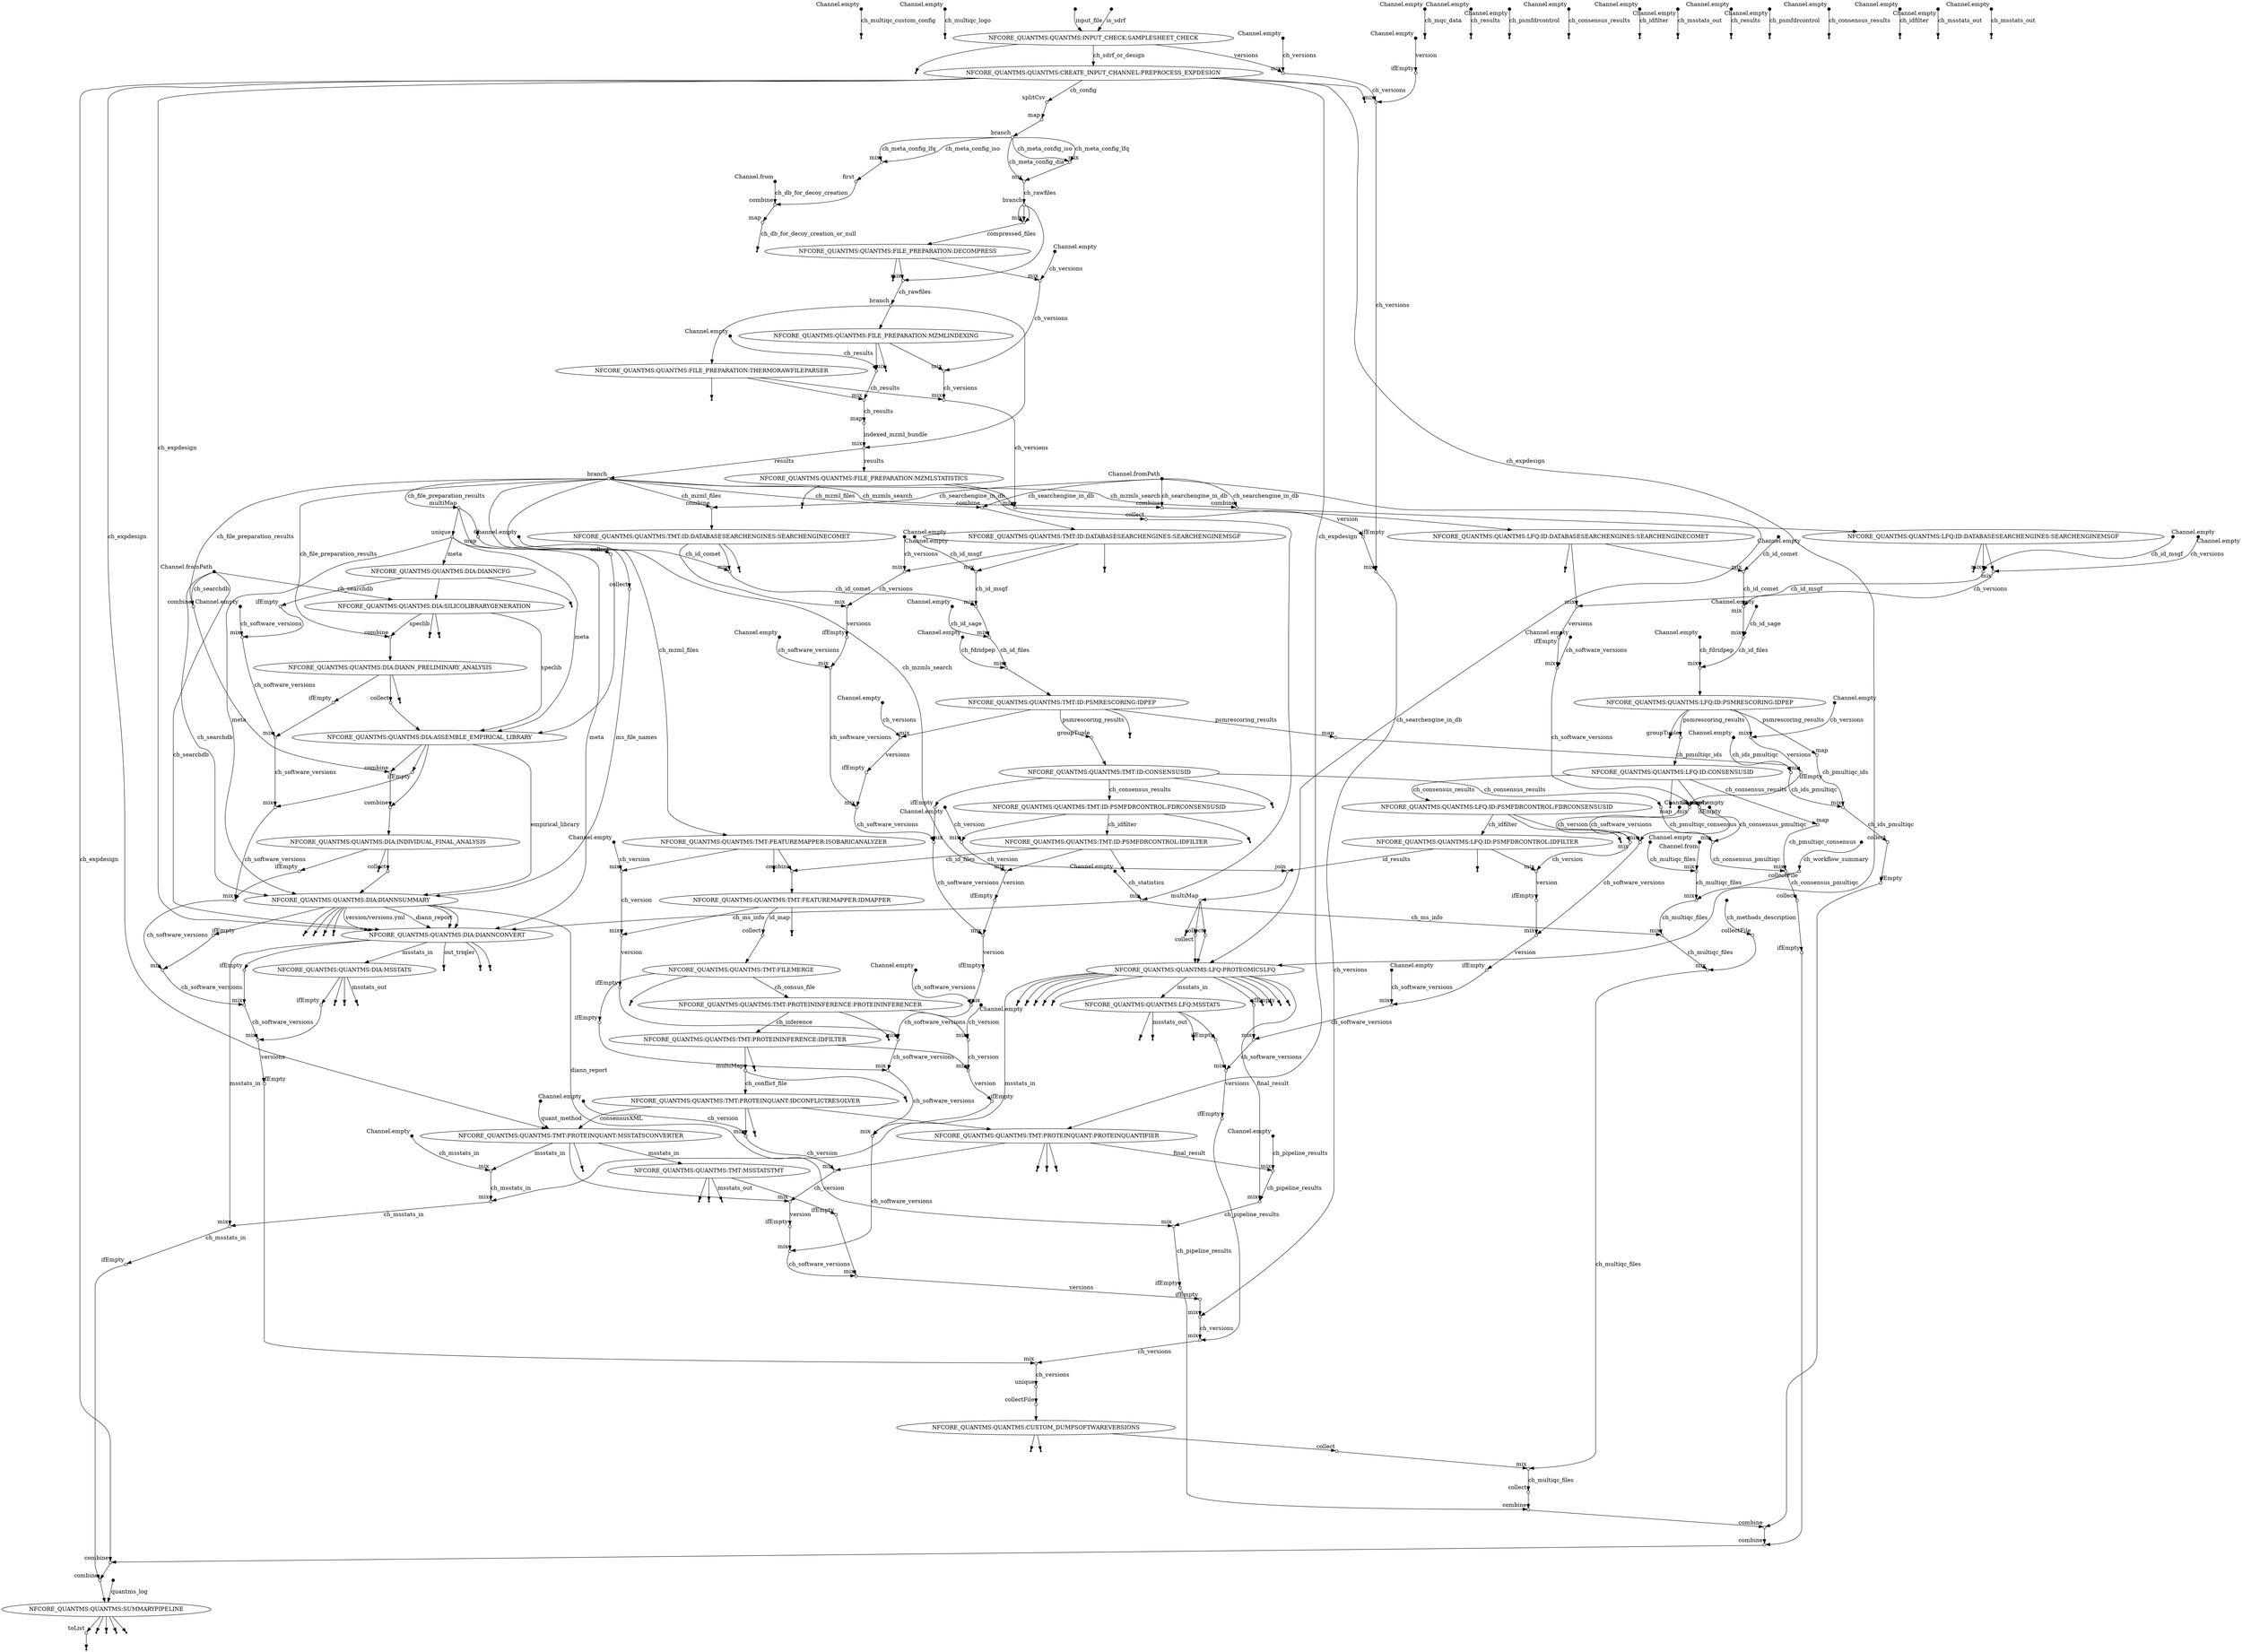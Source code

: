 digraph "quantms_dag" {
v0 [shape=point,label="",fixedsize=true,width=0.1,xlabel="Channel.empty"];
v1 [shape=point];
v0 -> v1 [label="ch_multiqc_custom_config"];

v2 [shape=point,label="",fixedsize=true,width=0.1,xlabel="Channel.empty"];
v3 [shape=point];
v2 -> v3 [label="ch_multiqc_logo"];

v4 [shape=point,label="",fixedsize=true,width=0.1,xlabel="Channel.empty"];
v9 [shape=circle,label="",fixedsize=true,width=0.1,xlabel="mix"];
v4 -> v9 [label="ch_versions"];

v5 [shape=point,label="",fixedsize=true,width=0.1];
v7 [label="NFCORE_QUANTMS:QUANTMS:INPUT_CHECK:SAMPLESHEET_CHECK"];
v5 -> v7 [label="input_file"];

v6 [shape=point,label="",fixedsize=true,width=0.1];
v7 [label="NFCORE_QUANTMS:QUANTMS:INPUT_CHECK:SAMPLESHEET_CHECK"];
v6 -> v7 [label="is_sdrf"];

v7 [label="NFCORE_QUANTMS:QUANTMS:INPUT_CHECK:SAMPLESHEET_CHECK"];
v8 [shape=point];
v7 -> v8;

v7 [label="NFCORE_QUANTMS:QUANTMS:INPUT_CHECK:SAMPLESHEET_CHECK"];
v11 [label="NFCORE_QUANTMS:QUANTMS:CREATE_INPUT_CHANNEL:PREPROCESS_EXPDESIGN"];
v7 -> v11 [label="ch_sdrf_or_design"];

v7 [label="NFCORE_QUANTMS:QUANTMS:INPUT_CHECK:SAMPLESHEET_CHECK"];
v9 [shape=circle,label="",fixedsize=true,width=0.1,xlabel="mix"];
v7 -> v9 [label="versions"];

v9 [shape=circle,label="",fixedsize=true,width=0.1,xlabel="mix"];
v17 [shape=circle,label="",fixedsize=true,width=0.1,xlabel="mix"];
v9 -> v17 [label="ch_versions"];

v10 [shape=point,label="",fixedsize=true,width=0.1,xlabel="Channel.empty"];
v16 [shape=circle,label="",fixedsize=true,width=0.1,xlabel="ifEmpty"];
v10 -> v16 [label="version"];

v11 [label="NFCORE_QUANTMS:QUANTMS:CREATE_INPUT_CHANNEL:PREPROCESS_EXPDESIGN"];
v143 [label="NFCORE_QUANTMS:QUANTMS:TMT:PROTEINQUANT:PROTEINQUANTIFIER"];
v11 -> v143 [label="ch_expdesign"];

v11 [label="NFCORE_QUANTMS:QUANTMS:CREATE_INPUT_CHANNEL:PREPROCESS_EXPDESIGN"];
v13 [shape=circle,label="",fixedsize=true,width=0.1,xlabel="splitCsv"];
v11 -> v13 [label="ch_config"];

v11 [label="NFCORE_QUANTMS:QUANTMS:CREATE_INPUT_CHANNEL:PREPROCESS_EXPDESIGN"];
v12 [shape=point];
v11 -> v12;

v13 [shape=circle,label="",fixedsize=true,width=0.1,xlabel="splitCsv"];
v14 [shape=circle,label="",fixedsize=true,width=0.1,xlabel="map"];
v13 -> v14;

v14 [shape=circle,label="",fixedsize=true,width=0.1,xlabel="map"];
v15 [shape=circle,label="",fixedsize=true,width=0.1,xlabel="branch"];
v14 -> v15;

v15 [shape=circle,label="",fixedsize=true,width=0.1,xlabel="branch"];
v19 [shape=circle,label="",fixedsize=true,width=0.1,xlabel="mix"];
v15 -> v19 [label="ch_meta_config_dia"];

v15 [shape=circle,label="",fixedsize=true,width=0.1,xlabel="branch"];
v18 [shape=circle,label="",fixedsize=true,width=0.1,xlabel="mix"];
v15 -> v18 [label="ch_meta_config_lfq"];

v15 [shape=circle,label="",fixedsize=true,width=0.1,xlabel="branch"];
v18 [shape=circle,label="",fixedsize=true,width=0.1,xlabel="mix"];
v15 -> v18 [label="ch_meta_config_iso"];

v16 [shape=circle,label="",fixedsize=true,width=0.1,xlabel="ifEmpty"];
v17 [shape=circle,label="",fixedsize=true,width=0.1,xlabel="mix"];
v16 -> v17;

v17 [shape=circle,label="",fixedsize=true,width=0.1,xlabel="mix"];
v48 [shape=circle,label="",fixedsize=true,width=0.1,xlabel="mix"];
v17 -> v48 [label="ch_versions"];

v18 [shape=circle,label="",fixedsize=true,width=0.1,xlabel="mix"];
v19 [shape=circle,label="",fixedsize=true,width=0.1,xlabel="mix"];
v18 -> v19;

v19 [shape=circle,label="",fixedsize=true,width=0.1,xlabel="mix"];
v25 [shape=circle,label="",fixedsize=true,width=0.1,xlabel="branch"];
v19 -> v25 [label="ch_rawfiles"];

v20 [shape=point,label="",fixedsize=true,width=0.1,xlabel="Channel.empty"];
v29 [shape=circle,label="",fixedsize=true,width=0.1,xlabel="mix"];
v20 -> v29 [label="ch_versions"];

v21 [shape=point,label="",fixedsize=true,width=0.1,xlabel="Channel.empty"];
v35 [shape=circle,label="",fixedsize=true,width=0.1,xlabel="mix"];
v21 -> v35 [label="ch_results"];

v22 [shape=point,label="",fixedsize=true,width=0.1,xlabel="Channel.empty"];
v45 [shape=circle,label="",fixedsize=true,width=0.1,xlabel="mix"];
v22 -> v45 [label="ch_statistics"];

v23 [shape=point,label="",fixedsize=true,width=0.1,xlabel="Channel.empty"];
v24 [shape=point];
v23 -> v24 [label="ch_mqc_data"];

v25 [shape=circle,label="",fixedsize=true,width=0.1,xlabel="branch"];
v26 [shape=circle,label="",fixedsize=true,width=0.1,xlabel="mix"];
v25 -> v26;

v25 [shape=circle,label="",fixedsize=true,width=0.1,xlabel="branch"];
v30 [shape=circle,label="",fixedsize=true,width=0.1,xlabel="mix"];
v25 -> v30;

v25 [shape=circle,label="",fixedsize=true,width=0.1,xlabel="branch"];
v26 [shape=circle,label="",fixedsize=true,width=0.1,xlabel="mix"];
v25 -> v26;

v25 [shape=circle,label="",fixedsize=true,width=0.1,xlabel="branch"];
v26 [shape=circle,label="",fixedsize=true,width=0.1,xlabel="mix"];
v25 -> v26;

v26 [shape=circle,label="",fixedsize=true,width=0.1,xlabel="mix"];
v27 [label="NFCORE_QUANTMS:QUANTMS:FILE_PREPARATION:DECOMPRESS"];
v26 -> v27 [label="compressed_files"];

v27 [label="NFCORE_QUANTMS:QUANTMS:FILE_PREPARATION:DECOMPRESS"];
v30 [shape=circle,label="",fixedsize=true,width=0.1,xlabel="mix"];
v27 -> v30;

v27 [label="NFCORE_QUANTMS:QUANTMS:FILE_PREPARATION:DECOMPRESS"];
v29 [shape=circle,label="",fixedsize=true,width=0.1,xlabel="mix"];
v27 -> v29;

v27 [label="NFCORE_QUANTMS:QUANTMS:FILE_PREPARATION:DECOMPRESS"];
v28 [shape=point];
v27 -> v28;

v29 [shape=circle,label="",fixedsize=true,width=0.1,xlabel="mix"];
v34 [shape=circle,label="",fixedsize=true,width=0.1,xlabel="mix"];
v29 -> v34 [label="ch_versions"];

v30 [shape=circle,label="",fixedsize=true,width=0.1,xlabel="mix"];
v31 [shape=circle,label="",fixedsize=true,width=0.1,xlabel="branch"];
v30 -> v31 [label="ch_rawfiles"];

v31 [shape=circle,label="",fixedsize=true,width=0.1,xlabel="branch"];
v32 [label="NFCORE_QUANTMS:QUANTMS:FILE_PREPARATION:MZMLINDEXING"];
v31 -> v32;

v31 [shape=circle,label="",fixedsize=true,width=0.1,xlabel="branch"];
v41 [shape=circle,label="",fixedsize=true,width=0.1,xlabel="mix"];
v31 -> v41;

v31 [shape=circle,label="",fixedsize=true,width=0.1,xlabel="branch"];
v36 [label="NFCORE_QUANTMS:QUANTMS:FILE_PREPARATION:THERMORAWFILEPARSER"];
v31 -> v36;

v32 [label="NFCORE_QUANTMS:QUANTMS:FILE_PREPARATION:MZMLINDEXING"];
v35 [shape=circle,label="",fixedsize=true,width=0.1,xlabel="mix"];
v32 -> v35;

v32 [label="NFCORE_QUANTMS:QUANTMS:FILE_PREPARATION:MZMLINDEXING"];
v34 [shape=circle,label="",fixedsize=true,width=0.1,xlabel="mix"];
v32 -> v34;

v32 [label="NFCORE_QUANTMS:QUANTMS:FILE_PREPARATION:MZMLINDEXING"];
v33 [shape=point];
v32 -> v33;

v34 [shape=circle,label="",fixedsize=true,width=0.1,xlabel="mix"];
v38 [shape=circle,label="",fixedsize=true,width=0.1,xlabel="mix"];
v34 -> v38 [label="ch_versions"];

v35 [shape=circle,label="",fixedsize=true,width=0.1,xlabel="mix"];
v39 [shape=circle,label="",fixedsize=true,width=0.1,xlabel="mix"];
v35 -> v39 [label="ch_results"];

v36 [label="NFCORE_QUANTMS:QUANTMS:FILE_PREPARATION:THERMORAWFILEPARSER"];
v39 [shape=circle,label="",fixedsize=true,width=0.1,xlabel="mix"];
v36 -> v39;

v36 [label="NFCORE_QUANTMS:QUANTMS:FILE_PREPARATION:THERMORAWFILEPARSER"];
v38 [shape=circle,label="",fixedsize=true,width=0.1,xlabel="mix"];
v36 -> v38;

v36 [label="NFCORE_QUANTMS:QUANTMS:FILE_PREPARATION:THERMORAWFILEPARSER"];
v37 [shape=point];
v36 -> v37;

v38 [shape=circle,label="",fixedsize=true,width=0.1,xlabel="mix"];
v46 [shape=circle,label="",fixedsize=true,width=0.1,xlabel="mix"];
v38 -> v46 [label="ch_versions"];

v39 [shape=circle,label="",fixedsize=true,width=0.1,xlabel="mix"];
v40 [shape=circle,label="",fixedsize=true,width=0.1,xlabel="map"];
v39 -> v40 [label="ch_results"];

v40 [shape=circle,label="",fixedsize=true,width=0.1,xlabel="map"];
v41 [shape=circle,label="",fixedsize=true,width=0.1,xlabel="mix"];
v40 -> v41 [label="indexed_mzml_bundle"];

v41 [shape=circle,label="",fixedsize=true,width=0.1,xlabel="mix"];
v42 [label="NFCORE_QUANTMS:QUANTMS:FILE_PREPARATION:MZMLSTATISTICS"];
v41 -> v42 [label="results"];

v42 [label="NFCORE_QUANTMS:QUANTMS:FILE_PREPARATION:MZMLSTATISTICS"];
v44 [shape=circle,label="",fixedsize=true,width=0.1,xlabel="collect"];
v42 -> v44;

v42 [label="NFCORE_QUANTMS:QUANTMS:FILE_PREPARATION:MZMLSTATISTICS"];
v46 [shape=circle,label="",fixedsize=true,width=0.1,xlabel="mix"];
v42 -> v46;

v42 [label="NFCORE_QUANTMS:QUANTMS:FILE_PREPARATION:MZMLSTATISTICS"];
v43 [shape=point];
v42 -> v43;

v44 [shape=circle,label="",fixedsize=true,width=0.1,xlabel="collect"];
v45 [shape=circle,label="",fixedsize=true,width=0.1,xlabel="mix"];
v44 -> v45;

v45 [shape=circle,label="",fixedsize=true,width=0.1,xlabel="mix"];
v293 [label="NFCORE_QUANTMS:QUANTMS:DIA:DIANNCONVERT"];
v45 -> v293 [label="ch_ms_info"];

v46 [shape=circle,label="",fixedsize=true,width=0.1,xlabel="mix"];
v47 [shape=circle,label="",fixedsize=true,width=0.1,xlabel="ifEmpty"];
v46 -> v47 [label="version"];

v47 [shape=circle,label="",fixedsize=true,width=0.1,xlabel="ifEmpty"];
v48 [shape=circle,label="",fixedsize=true,width=0.1,xlabel="mix"];
v47 -> v48;

v48 [shape=circle,label="",fixedsize=true,width=0.1,xlabel="mix"];
v169 [shape=circle,label="",fixedsize=true,width=0.1,xlabel="mix"];
v48 -> v169 [label="ch_versions"];

v41 [shape=circle,label="",fixedsize=true,width=0.1,xlabel="mix"];
v49 [shape=circle,label="",fixedsize=true,width=0.1,xlabel="branch"];
v41 -> v49 [label="results"];

v49 [shape=circle,label="",fixedsize=true,width=0.1,xlabel="branch"];
v257 [shape=circle,label="",fixedsize=true,width=0.1,xlabel="multiMap"];
v49 -> v257 [label="ch_file_preparation_results"];

v49 [shape=circle,label="",fixedsize=true,width=0.1,xlabel="branch"];
v176 [shape=circle,label="",fixedsize=true,width=0.1,xlabel="combine"];
v49 -> v176 [label="ch_mzmls_search"];

v49 [shape=circle,label="",fixedsize=true,width=0.1,xlabel="branch"];
v67 [shape=circle,label="",fixedsize=true,width=0.1,xlabel="combine"];
v49 -> v67 [label="ch_mzml_files"];

v50 [shape=point,label="",fixedsize=true,width=0.1,xlabel="Channel.empty"];
v166 [shape=circle,label="",fixedsize=true,width=0.1,xlabel="mix"];
v50 -> v166 [label="ch_pipeline_results"];

v51 [shape=point,label="",fixedsize=true,width=0.1,xlabel="Channel.empty"];
v164 [shape=circle,label="",fixedsize=true,width=0.1,xlabel="mix"];
v51 -> v164 [label="ch_ids_pmultiqc"];

v52 [shape=point,label="",fixedsize=true,width=0.1,xlabel="Channel.empty"];
v167 [shape=circle,label="",fixedsize=true,width=0.1,xlabel="mix"];
v52 -> v167 [label="ch_msstats_in"];

v53 [shape=point,label="",fixedsize=true,width=0.1,xlabel="Channel.empty"];
v165 [shape=circle,label="",fixedsize=true,width=0.1,xlabel="mix"];
v53 -> v165 [label="ch_consensus_pmultiqc"];

v54 [shape=point,label="",fixedsize=true,width=0.1,xlabel="Channel.from"];
v57 [shape=circle,label="",fixedsize=true,width=0.1,xlabel="combine"];
v54 -> v57 [label="ch_db_for_decoy_creation"];

v15 [shape=circle,label="",fixedsize=true,width=0.1,xlabel="branch"];
v55 [shape=circle,label="",fixedsize=true,width=0.1,xlabel="mix"];
v15 -> v55 [label="ch_meta_config_lfq"];

v15 [shape=circle,label="",fixedsize=true,width=0.1,xlabel="branch"];
v55 [shape=circle,label="",fixedsize=true,width=0.1,xlabel="mix"];
v15 -> v55 [label="ch_meta_config_iso"];

v55 [shape=circle,label="",fixedsize=true,width=0.1,xlabel="mix"];
v56 [shape=circle,label="",fixedsize=true,width=0.1,xlabel="first"];
v55 -> v56;

v56 [shape=circle,label="",fixedsize=true,width=0.1,xlabel="first"];
v57 [shape=circle,label="",fixedsize=true,width=0.1,xlabel="combine"];
v56 -> v57;

v57 [shape=circle,label="",fixedsize=true,width=0.1,xlabel="combine"];
v58 [shape=circle,label="",fixedsize=true,width=0.1,xlabel="map"];
v57 -> v58;

v58 [shape=circle,label="",fixedsize=true,width=0.1,xlabel="map"];
v59 [shape=point];
v58 -> v59 [label="ch_db_for_decoy_creation_or_null"];

v60 [shape=point,label="",fixedsize=true,width=0.1,xlabel="Channel.fromPath"];
v67 [shape=circle,label="",fixedsize=true,width=0.1,xlabel="combine"];
v60 -> v67 [label="ch_searchengine_in_db"];

v61 [shape=point,label="",fixedsize=true,width=0.1,xlabel="Channel.empty"];
v112 [shape=circle,label="",fixedsize=true,width=0.1,xlabel="mix"];
v61 -> v112 [label="ch_software_versions"];

v62 [shape=point,label="",fixedsize=true,width=0.1,xlabel="Channel.empty"];
v80 [shape=circle,label="",fixedsize=true,width=0.1,xlabel="mix"];
v62 -> v80 [label="ch_software_versions"];

v63 [shape=point,label="",fixedsize=true,width=0.1,xlabel="Channel.empty"];
v71 [shape=circle,label="",fixedsize=true,width=0.1,xlabel="mix"];
v63 -> v71 [label="ch_id_msgf"];

v64 [shape=point,label="",fixedsize=true,width=0.1,xlabel="Channel.empty"];
v76 [shape=circle,label="",fixedsize=true,width=0.1,xlabel="mix"];
v64 -> v76 [label="ch_id_comet"];

v65 [shape=point,label="",fixedsize=true,width=0.1,xlabel="Channel.empty"];
v78 [shape=circle,label="",fixedsize=true,width=0.1,xlabel="mix"];
v65 -> v78 [label="ch_id_sage"];

v66 [shape=point,label="",fixedsize=true,width=0.1,xlabel="Channel.empty"];
v70 [shape=circle,label="",fixedsize=true,width=0.1,xlabel="mix"];
v66 -> v70 [label="ch_versions"];

v67 [shape=circle,label="",fixedsize=true,width=0.1,xlabel="combine"];
v68 [label="NFCORE_QUANTMS:QUANTMS:TMT:ID:DATABASESEARCHENGINES:SEARCHENGINEMSGF"];
v67 -> v68;

v68 [label="NFCORE_QUANTMS:QUANTMS:TMT:ID:DATABASESEARCHENGINES:SEARCHENGINEMSGF"];
v71 [shape=circle,label="",fixedsize=true,width=0.1,xlabel="mix"];
v68 -> v71;

v68 [label="NFCORE_QUANTMS:QUANTMS:TMT:ID:DATABASESEARCHENGINES:SEARCHENGINEMSGF"];
v70 [shape=circle,label="",fixedsize=true,width=0.1,xlabel="mix"];
v68 -> v70;

v68 [label="NFCORE_QUANTMS:QUANTMS:TMT:ID:DATABASESEARCHENGINES:SEARCHENGINEMSGF"];
v69 [shape=point];
v68 -> v69;

v70 [shape=circle,label="",fixedsize=true,width=0.1,xlabel="mix"];
v75 [shape=circle,label="",fixedsize=true,width=0.1,xlabel="mix"];
v70 -> v75 [label="ch_versions"];

v71 [shape=circle,label="",fixedsize=true,width=0.1,xlabel="mix"];
v77 [shape=circle,label="",fixedsize=true,width=0.1,xlabel="mix"];
v71 -> v77 [label="ch_id_msgf"];

v60 [shape=point,label="",fixedsize=true,width=0.1,xlabel="Channel.fromPath"];
v72 [shape=circle,label="",fixedsize=true,width=0.1,xlabel="combine"];
v60 -> v72 [label="ch_searchengine_in_db"];

v49 [shape=circle,label="",fixedsize=true,width=0.1,xlabel="branch"];
v72 [shape=circle,label="",fixedsize=true,width=0.1,xlabel="combine"];
v49 -> v72 [label="ch_mzml_files"];

v72 [shape=circle,label="",fixedsize=true,width=0.1,xlabel="combine"];
v73 [label="NFCORE_QUANTMS:QUANTMS:TMT:ID:DATABASESEARCHENGINES:SEARCHENGINECOMET"];
v72 -> v73;

v73 [label="NFCORE_QUANTMS:QUANTMS:TMT:ID:DATABASESEARCHENGINES:SEARCHENGINECOMET"];
v76 [shape=circle,label="",fixedsize=true,width=0.1,xlabel="mix"];
v73 -> v76;

v73 [label="NFCORE_QUANTMS:QUANTMS:TMT:ID:DATABASESEARCHENGINES:SEARCHENGINECOMET"];
v75 [shape=circle,label="",fixedsize=true,width=0.1,xlabel="mix"];
v73 -> v75;

v73 [label="NFCORE_QUANTMS:QUANTMS:TMT:ID:DATABASESEARCHENGINES:SEARCHENGINECOMET"];
v74 [shape=point];
v73 -> v74;

v75 [shape=circle,label="",fixedsize=true,width=0.1,xlabel="mix"];
v79 [shape=circle,label="",fixedsize=true,width=0.1,xlabel="ifEmpty"];
v75 -> v79 [label="versions"];

v76 [shape=circle,label="",fixedsize=true,width=0.1,xlabel="mix"];
v77 [shape=circle,label="",fixedsize=true,width=0.1,xlabel="mix"];
v76 -> v77 [label="ch_id_comet"];

v77 [shape=circle,label="",fixedsize=true,width=0.1,xlabel="mix"];
v78 [shape=circle,label="",fixedsize=true,width=0.1,xlabel="mix"];
v77 -> v78;

v78 [shape=circle,label="",fixedsize=true,width=0.1,xlabel="mix"];
v85 [shape=circle,label="",fixedsize=true,width=0.1,xlabel="mix"];
v78 -> v85 [label="ch_id_files"];

v79 [shape=circle,label="",fixedsize=true,width=0.1,xlabel="ifEmpty"];
v80 [shape=circle,label="",fixedsize=true,width=0.1,xlabel="mix"];
v79 -> v80;

v80 [shape=circle,label="",fixedsize=true,width=0.1,xlabel="mix"];
v90 [shape=circle,label="",fixedsize=true,width=0.1,xlabel="mix"];
v80 -> v90 [label="ch_software_versions"];

v81 [shape=point,label="",fixedsize=true,width=0.1,xlabel="Channel.empty"];
v88 [shape=circle,label="",fixedsize=true,width=0.1,xlabel="mix"];
v81 -> v88 [label="ch_versions"];

v82 [shape=point,label="",fixedsize=true,width=0.1,xlabel="Channel.empty"];
v83 [shape=point];
v82 -> v83 [label="ch_results"];

v84 [shape=point,label="",fixedsize=true,width=0.1,xlabel="Channel.empty"];
v85 [shape=circle,label="",fixedsize=true,width=0.1,xlabel="mix"];
v84 -> v85 [label="ch_fdridpep"];

v85 [shape=circle,label="",fixedsize=true,width=0.1,xlabel="mix"];
v86 [label="NFCORE_QUANTMS:QUANTMS:TMT:ID:PSMRESCORING:IDPEP"];
v85 -> v86;

v86 [label="NFCORE_QUANTMS:QUANTMS:TMT:ID:PSMRESCORING:IDPEP"];
v95 [shape=circle,label="",fixedsize=true,width=0.1,xlabel="groupTuple"];
v86 -> v95 [label="psmrescoring_results"];

v86 [label="NFCORE_QUANTMS:QUANTMS:TMT:ID:PSMRESCORING:IDPEP"];
v88 [shape=circle,label="",fixedsize=true,width=0.1,xlabel="mix"];
v86 -> v88;

v86 [label="NFCORE_QUANTMS:QUANTMS:TMT:ID:PSMRESCORING:IDPEP"];
v87 [shape=point];
v86 -> v87;

v88 [shape=circle,label="",fixedsize=true,width=0.1,xlabel="mix"];
v89 [shape=circle,label="",fixedsize=true,width=0.1,xlabel="ifEmpty"];
v88 -> v89 [label="versions"];

v89 [shape=circle,label="",fixedsize=true,width=0.1,xlabel="ifEmpty"];
v90 [shape=circle,label="",fixedsize=true,width=0.1,xlabel="mix"];
v89 -> v90;

v90 [shape=circle,label="",fixedsize=true,width=0.1,xlabel="mix"];
v99 [shape=circle,label="",fixedsize=true,width=0.1,xlabel="mix"];
v90 -> v99 [label="ch_software_versions"];

v91 [shape=point,label="",fixedsize=true,width=0.1,xlabel="Channel.empty"];
v92 [shape=point];
v91 -> v92 [label="ch_psmfdrcontrol"];

v93 [shape=point,label="",fixedsize=true,width=0.1,xlabel="Channel.empty"];
v94 [shape=point];
v93 -> v94 [label="ch_consensus_results"];

v95 [shape=circle,label="",fixedsize=true,width=0.1,xlabel="groupTuple"];
v96 [label="NFCORE_QUANTMS:QUANTMS:TMT:ID:CONSENSUSID"];
v95 -> v96;

v96 [label="NFCORE_QUANTMS:QUANTMS:TMT:ID:CONSENSUSID"];
v103 [label="NFCORE_QUANTMS:QUANTMS:TMT:ID:PSMFDRCONTROL:FDRCONSENSUSID"];
v96 -> v103 [label="ch_consensus_results"];

v96 [label="NFCORE_QUANTMS:QUANTMS:TMT:ID:CONSENSUSID"];
v98 [shape=circle,label="",fixedsize=true,width=0.1,xlabel="ifEmpty"];
v96 -> v98;

v96 [label="NFCORE_QUANTMS:QUANTMS:TMT:ID:CONSENSUSID"];
v97 [shape=point];
v96 -> v97;

v98 [shape=circle,label="",fixedsize=true,width=0.1,xlabel="ifEmpty"];
v99 [shape=circle,label="",fixedsize=true,width=0.1,xlabel="mix"];
v98 -> v99;

v99 [shape=circle,label="",fixedsize=true,width=0.1,xlabel="mix"];
v110 [shape=circle,label="",fixedsize=true,width=0.1,xlabel="mix"];
v99 -> v110 [label="ch_software_versions"];

v100 [shape=point,label="",fixedsize=true,width=0.1,xlabel="Channel.empty"];
v105 [shape=circle,label="",fixedsize=true,width=0.1,xlabel="mix"];
v100 -> v105 [label="ch_version"];

v101 [shape=point,label="",fixedsize=true,width=0.1,xlabel="Channel.empty"];
v102 [shape=point];
v101 -> v102 [label="ch_idfilter"];

v103 [label="NFCORE_QUANTMS:QUANTMS:TMT:ID:PSMFDRCONTROL:FDRCONSENSUSID"];
v106 [label="NFCORE_QUANTMS:QUANTMS:TMT:ID:PSMFDRCONTROL:IDFILTER"];
v103 -> v106 [label="ch_idfilter"];

v103 [label="NFCORE_QUANTMS:QUANTMS:TMT:ID:PSMFDRCONTROL:FDRCONSENSUSID"];
v105 [shape=circle,label="",fixedsize=true,width=0.1,xlabel="mix"];
v103 -> v105;

v103 [label="NFCORE_QUANTMS:QUANTMS:TMT:ID:PSMFDRCONTROL:FDRCONSENSUSID"];
v104 [shape=point];
v103 -> v104;

v105 [shape=circle,label="",fixedsize=true,width=0.1,xlabel="mix"];
v108 [shape=circle,label="",fixedsize=true,width=0.1,xlabel="mix"];
v105 -> v108 [label="ch_version"];

v106 [label="NFCORE_QUANTMS:QUANTMS:TMT:ID:PSMFDRCONTROL:IDFILTER"];
v117 [shape=circle,label="",fixedsize=true,width=0.1,xlabel="combine"];
v106 -> v117 [label="ch_id_files"];

v106 [label="NFCORE_QUANTMS:QUANTMS:TMT:ID:PSMFDRCONTROL:IDFILTER"];
v108 [shape=circle,label="",fixedsize=true,width=0.1,xlabel="mix"];
v106 -> v108;

v106 [label="NFCORE_QUANTMS:QUANTMS:TMT:ID:PSMFDRCONTROL:IDFILTER"];
v107 [shape=point];
v106 -> v107;

v108 [shape=circle,label="",fixedsize=true,width=0.1,xlabel="mix"];
v109 [shape=circle,label="",fixedsize=true,width=0.1,xlabel="ifEmpty"];
v108 -> v109 [label="version"];

v109 [shape=circle,label="",fixedsize=true,width=0.1,xlabel="ifEmpty"];
v110 [shape=circle,label="",fixedsize=true,width=0.1,xlabel="mix"];
v109 -> v110;

v110 [shape=circle,label="",fixedsize=true,width=0.1,xlabel="mix"];
v111 [shape=circle,label="",fixedsize=true,width=0.1,xlabel="ifEmpty"];
v110 -> v111 [label="version"];

v111 [shape=circle,label="",fixedsize=true,width=0.1,xlabel="ifEmpty"];
v112 [shape=circle,label="",fixedsize=true,width=0.1,xlabel="mix"];
v111 -> v112;

v112 [shape=circle,label="",fixedsize=true,width=0.1,xlabel="mix"];
v122 [shape=circle,label="",fixedsize=true,width=0.1,xlabel="mix"];
v112 -> v122 [label="ch_software_versions"];

v113 [shape=point,label="",fixedsize=true,width=0.1,xlabel="Channel.empty"];
v116 [shape=circle,label="",fixedsize=true,width=0.1,xlabel="mix"];
v113 -> v116 [label="ch_version"];

v49 [shape=circle,label="",fixedsize=true,width=0.1,xlabel="branch"];
v114 [label="NFCORE_QUANTMS:QUANTMS:TMT:FEATUREMAPPER:ISOBARICANALYZER"];
v49 -> v114 [label="ch_mzml_files"];

v114 [label="NFCORE_QUANTMS:QUANTMS:TMT:FEATUREMAPPER:ISOBARICANALYZER"];
v117 [shape=circle,label="",fixedsize=true,width=0.1,xlabel="combine"];
v114 -> v117;

v114 [label="NFCORE_QUANTMS:QUANTMS:TMT:FEATUREMAPPER:ISOBARICANALYZER"];
v116 [shape=circle,label="",fixedsize=true,width=0.1,xlabel="mix"];
v114 -> v116;

v114 [label="NFCORE_QUANTMS:QUANTMS:TMT:FEATUREMAPPER:ISOBARICANALYZER"];
v115 [shape=point];
v114 -> v115;

v116 [shape=circle,label="",fixedsize=true,width=0.1,xlabel="mix"];
v120 [shape=circle,label="",fixedsize=true,width=0.1,xlabel="mix"];
v116 -> v120 [label="ch_version"];

v117 [shape=circle,label="",fixedsize=true,width=0.1,xlabel="combine"];
v118 [label="NFCORE_QUANTMS:QUANTMS:TMT:FEATUREMAPPER:IDMAPPER"];
v117 -> v118;

v118 [label="NFCORE_QUANTMS:QUANTMS:TMT:FEATUREMAPPER:IDMAPPER"];
v123 [shape=circle,label="",fixedsize=true,width=0.1,xlabel="collect"];
v118 -> v123 [label="id_map"];

v118 [label="NFCORE_QUANTMS:QUANTMS:TMT:FEATUREMAPPER:IDMAPPER"];
v120 [shape=circle,label="",fixedsize=true,width=0.1,xlabel="mix"];
v118 -> v120;

v118 [label="NFCORE_QUANTMS:QUANTMS:TMT:FEATUREMAPPER:IDMAPPER"];
v119 [shape=point];
v118 -> v119;

v120 [shape=circle,label="",fixedsize=true,width=0.1,xlabel="mix"];
v121 [shape=circle,label="",fixedsize=true,width=0.1,xlabel="ifEmpty"];
v120 -> v121 [label="version"];

v121 [shape=circle,label="",fixedsize=true,width=0.1,xlabel="ifEmpty"];
v122 [shape=circle,label="",fixedsize=true,width=0.1,xlabel="mix"];
v121 -> v122;

v122 [shape=circle,label="",fixedsize=true,width=0.1,xlabel="mix"];
v127 [shape=circle,label="",fixedsize=true,width=0.1,xlabel="mix"];
v122 -> v127 [label="ch_software_versions"];

v123 [shape=circle,label="",fixedsize=true,width=0.1,xlabel="collect"];
v124 [label="NFCORE_QUANTMS:QUANTMS:TMT:FILEMERGE"];
v123 -> v124;

v124 [label="NFCORE_QUANTMS:QUANTMS:TMT:FILEMERGE"];
v129 [label="NFCORE_QUANTMS:QUANTMS:TMT:PROTEININFERENCE:PROTEININFERENCER"];
v124 -> v129 [label="ch_consus_file"];

v124 [label="NFCORE_QUANTMS:QUANTMS:TMT:FILEMERGE"];
v126 [shape=circle,label="",fixedsize=true,width=0.1,xlabel="ifEmpty"];
v124 -> v126;

v124 [label="NFCORE_QUANTMS:QUANTMS:TMT:FILEMERGE"];
v125 [shape=point];
v124 -> v125;

v126 [shape=circle,label="",fixedsize=true,width=0.1,xlabel="ifEmpty"];
v127 [shape=circle,label="",fixedsize=true,width=0.1,xlabel="mix"];
v126 -> v127;

v127 [shape=circle,label="",fixedsize=true,width=0.1,xlabel="mix"];
v138 [shape=circle,label="",fixedsize=true,width=0.1,xlabel="mix"];
v127 -> v138 [label="ch_software_versions"];

v128 [shape=point,label="",fixedsize=true,width=0.1,xlabel="Channel.empty"];
v131 [shape=circle,label="",fixedsize=true,width=0.1,xlabel="mix"];
v128 -> v131 [label="ch_version"];

v129 [label="NFCORE_QUANTMS:QUANTMS:TMT:PROTEININFERENCE:PROTEININFERENCER"];
v132 [label="NFCORE_QUANTMS:QUANTMS:TMT:PROTEININFERENCE:IDFILTER"];
v129 -> v132 [label="ch_inference"];

v129 [label="NFCORE_QUANTMS:QUANTMS:TMT:PROTEININFERENCE:PROTEININFERENCER"];
v131 [shape=circle,label="",fixedsize=true,width=0.1,xlabel="mix"];
v129 -> v131;

v129 [label="NFCORE_QUANTMS:QUANTMS:TMT:PROTEININFERENCE:PROTEININFERENCER"];
v130 [shape=point];
v129 -> v130;

v131 [shape=circle,label="",fixedsize=true,width=0.1,xlabel="mix"];
v134 [shape=circle,label="",fixedsize=true,width=0.1,xlabel="mix"];
v131 -> v134 [label="ch_version"];

v132 [label="NFCORE_QUANTMS:QUANTMS:TMT:PROTEININFERENCE:IDFILTER"];
v135 [shape=circle,label="",fixedsize=true,width=0.1,xlabel="multiMap"];
v132 -> v135;

v132 [label="NFCORE_QUANTMS:QUANTMS:TMT:PROTEININFERENCE:IDFILTER"];
v134 [shape=circle,label="",fixedsize=true,width=0.1,xlabel="mix"];
v132 -> v134;

v132 [label="NFCORE_QUANTMS:QUANTMS:TMT:PROTEININFERENCE:IDFILTER"];
v133 [shape=point];
v132 -> v133;

v134 [shape=circle,label="",fixedsize=true,width=0.1,xlabel="mix"];
v137 [shape=circle,label="",fixedsize=true,width=0.1,xlabel="ifEmpty"];
v134 -> v137 [label="version"];

v135 [shape=circle,label="",fixedsize=true,width=0.1,xlabel="multiMap"];
v136 [shape=point];
v135 -> v136;

v135 [shape=circle,label="",fixedsize=true,width=0.1,xlabel="multiMap"];
v140 [label="NFCORE_QUANTMS:QUANTMS:TMT:PROTEINQUANT:IDCONFLICTRESOLVER"];
v135 -> v140 [label="ch_conflict_file"];

v137 [shape=circle,label="",fixedsize=true,width=0.1,xlabel="ifEmpty"];
v138 [shape=circle,label="",fixedsize=true,width=0.1,xlabel="mix"];
v137 -> v138;

v138 [shape=circle,label="",fixedsize=true,width=0.1,xlabel="mix"];
v153 [shape=circle,label="",fixedsize=true,width=0.1,xlabel="mix"];
v138 -> v153 [label="ch_software_versions"];

v139 [shape=point,label="",fixedsize=true,width=0.1,xlabel="Channel.empty"];
v142 [shape=circle,label="",fixedsize=true,width=0.1,xlabel="mix"];
v139 -> v142 [label="ch_version"];

v140 [label="NFCORE_QUANTMS:QUANTMS:TMT:PROTEINQUANT:IDCONFLICTRESOLVER"];
v143 [label="NFCORE_QUANTMS:QUANTMS:TMT:PROTEINQUANT:PROTEINQUANTIFIER"];
v140 -> v143;

v140 [label="NFCORE_QUANTMS:QUANTMS:TMT:PROTEINQUANT:IDCONFLICTRESOLVER"];
v142 [shape=circle,label="",fixedsize=true,width=0.1,xlabel="mix"];
v140 -> v142;

v140 [label="NFCORE_QUANTMS:QUANTMS:TMT:PROTEINQUANT:IDCONFLICTRESOLVER"];
v141 [shape=point];
v140 -> v141;

v142 [shape=circle,label="",fixedsize=true,width=0.1,xlabel="mix"];
v147 [shape=circle,label="",fixedsize=true,width=0.1,xlabel="mix"];
v142 -> v147 [label="ch_version"];

v143 [label="NFCORE_QUANTMS:QUANTMS:TMT:PROTEINQUANT:PROTEINQUANTIFIER"];
v146 [shape=point];
v143 -> v146;

v143 [label="NFCORE_QUANTMS:QUANTMS:TMT:PROTEINQUANT:PROTEINQUANTIFIER"];
v145 [shape=point];
v143 -> v145;

v143 [label="NFCORE_QUANTMS:QUANTMS:TMT:PROTEINQUANT:PROTEINQUANTIFIER"];
v166 [shape=circle,label="",fixedsize=true,width=0.1,xlabel="mix"];
v143 -> v166 [label="final_result"];

v143 [label="NFCORE_QUANTMS:QUANTMS:TMT:PROTEINQUANT:PROTEINQUANTIFIER"];
v144 [shape=point];
v143 -> v144;

v143 [label="NFCORE_QUANTMS:QUANTMS:TMT:PROTEINQUANT:PROTEINQUANTIFIER"];
v147 [shape=circle,label="",fixedsize=true,width=0.1,xlabel="mix"];
v143 -> v147;

v147 [shape=circle,label="",fixedsize=true,width=0.1,xlabel="mix"];
v151 [shape=circle,label="",fixedsize=true,width=0.1,xlabel="mix"];
v147 -> v151 [label="ch_version"];

v140 [label="NFCORE_QUANTMS:QUANTMS:TMT:PROTEINQUANT:IDCONFLICTRESOLVER"];
v149 [label="NFCORE_QUANTMS:QUANTMS:TMT:PROTEINQUANT:MSSTATSCONVERTER"];
v140 -> v149 [label="consensusXML"];

v11 [label="NFCORE_QUANTMS:QUANTMS:CREATE_INPUT_CHANNEL:PREPROCESS_EXPDESIGN"];
v149 [label="NFCORE_QUANTMS:QUANTMS:TMT:PROTEINQUANT:MSSTATSCONVERTER"];
v11 -> v149 [label="ch_expdesign"];

v148 [shape=point,label="",fixedsize=true,width=0.1];
v149 [label="NFCORE_QUANTMS:QUANTMS:TMT:PROTEINQUANT:MSSTATSCONVERTER"];
v148 -> v149 [label="quant_method"];

v149 [label="NFCORE_QUANTMS:QUANTMS:TMT:PROTEINQUANT:MSSTATSCONVERTER"];
v156 [label="NFCORE_QUANTMS:QUANTMS:TMT:MSSTATSTMT"];
v149 -> v156 [label="msstats_in"];

v149 [label="NFCORE_QUANTMS:QUANTMS:TMT:PROTEINQUANT:MSSTATSCONVERTER"];
v151 [shape=circle,label="",fixedsize=true,width=0.1,xlabel="mix"];
v149 -> v151;

v149 [label="NFCORE_QUANTMS:QUANTMS:TMT:PROTEINQUANT:MSSTATSCONVERTER"];
v150 [shape=point];
v149 -> v150;

v151 [shape=circle,label="",fixedsize=true,width=0.1,xlabel="mix"];
v152 [shape=circle,label="",fixedsize=true,width=0.1,xlabel="ifEmpty"];
v151 -> v152 [label="version"];

v152 [shape=circle,label="",fixedsize=true,width=0.1,xlabel="ifEmpty"];
v153 [shape=circle,label="",fixedsize=true,width=0.1,xlabel="mix"];
v152 -> v153;

v153 [shape=circle,label="",fixedsize=true,width=0.1,xlabel="mix"];
v161 [shape=circle,label="",fixedsize=true,width=0.1,xlabel="mix"];
v153 -> v161 [label="ch_software_versions"];

v154 [shape=point,label="",fixedsize=true,width=0.1,xlabel="Channel.empty"];
v155 [shape=point];
v154 -> v155 [label="ch_msstats_out"];

v156 [label="NFCORE_QUANTMS:QUANTMS:TMT:MSSTATSTMT"];
v159 [shape=point];
v156 -> v159;

v156 [label="NFCORE_QUANTMS:QUANTMS:TMT:MSSTATSTMT"];
v158 [shape=point];
v156 -> v158 [label="msstats_out"];

v156 [label="NFCORE_QUANTMS:QUANTMS:TMT:MSSTATSTMT"];
v157 [shape=point];
v156 -> v157;

v156 [label="NFCORE_QUANTMS:QUANTMS:TMT:MSSTATSTMT"];
v160 [shape=circle,label="",fixedsize=true,width=0.1,xlabel="ifEmpty"];
v156 -> v160;

v160 [shape=circle,label="",fixedsize=true,width=0.1,xlabel="ifEmpty"];
v161 [shape=circle,label="",fixedsize=true,width=0.1,xlabel="mix"];
v160 -> v161;

v161 [shape=circle,label="",fixedsize=true,width=0.1,xlabel="mix"];
v168 [shape=circle,label="",fixedsize=true,width=0.1,xlabel="ifEmpty"];
v161 -> v168 [label="versions"];

v86 [label="NFCORE_QUANTMS:QUANTMS:TMT:ID:PSMRESCORING:IDPEP"];
v162 [shape=circle,label="",fixedsize=true,width=0.1,xlabel="map"];
v86 -> v162 [label="psmrescoring_results"];

v162 [shape=circle,label="",fixedsize=true,width=0.1,xlabel="map"];
v164 [shape=circle,label="",fixedsize=true,width=0.1,xlabel="mix"];
v162 -> v164 [label="ch_pmultiqc_ids"];

v96 [label="NFCORE_QUANTMS:QUANTMS:TMT:ID:CONSENSUSID"];
v163 [shape=circle,label="",fixedsize=true,width=0.1,xlabel="map"];
v96 -> v163 [label="ch_consensus_results"];

v163 [shape=circle,label="",fixedsize=true,width=0.1,xlabel="map"];
v165 [shape=circle,label="",fixedsize=true,width=0.1,xlabel="mix"];
v163 -> v165 [label="ch_pmultiqc_consensus"];

v164 [shape=circle,label="",fixedsize=true,width=0.1,xlabel="mix"];
v249 [shape=circle,label="",fixedsize=true,width=0.1,xlabel="mix"];
v164 -> v249 [label="ch_ids_pmultiqc"];

v165 [shape=circle,label="",fixedsize=true,width=0.1,xlabel="mix"];
v250 [shape=circle,label="",fixedsize=true,width=0.1,xlabel="mix"];
v165 -> v250 [label="ch_consensus_pmultiqc"];

v166 [shape=circle,label="",fixedsize=true,width=0.1,xlabel="mix"];
v251 [shape=circle,label="",fixedsize=true,width=0.1,xlabel="mix"];
v166 -> v251 [label="ch_pipeline_results"];

v149 [label="NFCORE_QUANTMS:QUANTMS:TMT:PROTEINQUANT:MSSTATSCONVERTER"];
v167 [shape=circle,label="",fixedsize=true,width=0.1,xlabel="mix"];
v149 -> v167 [label="msstats_in"];

v167 [shape=circle,label="",fixedsize=true,width=0.1,xlabel="mix"];
v252 [shape=circle,label="",fixedsize=true,width=0.1,xlabel="mix"];
v167 -> v252 [label="ch_msstats_in"];

v168 [shape=circle,label="",fixedsize=true,width=0.1,xlabel="ifEmpty"];
v169 [shape=circle,label="",fixedsize=true,width=0.1,xlabel="mix"];
v168 -> v169;

v169 [shape=circle,label="",fixedsize=true,width=0.1,xlabel="mix"];
v254 [shape=circle,label="",fixedsize=true,width=0.1,xlabel="mix"];
v169 -> v254 [label="ch_versions"];

v170 [shape=point,label="",fixedsize=true,width=0.1,xlabel="Channel.empty"];
v221 [shape=circle,label="",fixedsize=true,width=0.1,xlabel="mix"];
v170 -> v221 [label="ch_software_versions"];

v171 [shape=point,label="",fixedsize=true,width=0.1,xlabel="Channel.empty"];
v189 [shape=circle,label="",fixedsize=true,width=0.1,xlabel="mix"];
v171 -> v189 [label="ch_software_versions"];

v172 [shape=point,label="",fixedsize=true,width=0.1,xlabel="Channel.empty"];
v180 [shape=circle,label="",fixedsize=true,width=0.1,xlabel="mix"];
v172 -> v180 [label="ch_id_msgf"];

v173 [shape=point,label="",fixedsize=true,width=0.1,xlabel="Channel.empty"];
v185 [shape=circle,label="",fixedsize=true,width=0.1,xlabel="mix"];
v173 -> v185 [label="ch_id_comet"];

v174 [shape=point,label="",fixedsize=true,width=0.1,xlabel="Channel.empty"];
v187 [shape=circle,label="",fixedsize=true,width=0.1,xlabel="mix"];
v174 -> v187 [label="ch_id_sage"];

v175 [shape=point,label="",fixedsize=true,width=0.1,xlabel="Channel.empty"];
v179 [shape=circle,label="",fixedsize=true,width=0.1,xlabel="mix"];
v175 -> v179 [label="ch_versions"];

v60 [shape=point,label="",fixedsize=true,width=0.1,xlabel="Channel.fromPath"];
v176 [shape=circle,label="",fixedsize=true,width=0.1,xlabel="combine"];
v60 -> v176 [label="ch_searchengine_in_db"];

v176 [shape=circle,label="",fixedsize=true,width=0.1,xlabel="combine"];
v177 [label="NFCORE_QUANTMS:QUANTMS:LFQ:ID:DATABASESEARCHENGINES:SEARCHENGINEMSGF"];
v176 -> v177;

v177 [label="NFCORE_QUANTMS:QUANTMS:LFQ:ID:DATABASESEARCHENGINES:SEARCHENGINEMSGF"];
v180 [shape=circle,label="",fixedsize=true,width=0.1,xlabel="mix"];
v177 -> v180;

v177 [label="NFCORE_QUANTMS:QUANTMS:LFQ:ID:DATABASESEARCHENGINES:SEARCHENGINEMSGF"];
v179 [shape=circle,label="",fixedsize=true,width=0.1,xlabel="mix"];
v177 -> v179;

v177 [label="NFCORE_QUANTMS:QUANTMS:LFQ:ID:DATABASESEARCHENGINES:SEARCHENGINEMSGF"];
v178 [shape=point];
v177 -> v178;

v179 [shape=circle,label="",fixedsize=true,width=0.1,xlabel="mix"];
v184 [shape=circle,label="",fixedsize=true,width=0.1,xlabel="mix"];
v179 -> v184 [label="ch_versions"];

v180 [shape=circle,label="",fixedsize=true,width=0.1,xlabel="mix"];
v186 [shape=circle,label="",fixedsize=true,width=0.1,xlabel="mix"];
v180 -> v186 [label="ch_id_msgf"];

v49 [shape=circle,label="",fixedsize=true,width=0.1,xlabel="branch"];
v181 [shape=circle,label="",fixedsize=true,width=0.1,xlabel="combine"];
v49 -> v181 [label="ch_mzmls_search"];

v60 [shape=point,label="",fixedsize=true,width=0.1,xlabel="Channel.fromPath"];
v181 [shape=circle,label="",fixedsize=true,width=0.1,xlabel="combine"];
v60 -> v181 [label="ch_searchengine_in_db"];

v181 [shape=circle,label="",fixedsize=true,width=0.1,xlabel="combine"];
v182 [label="NFCORE_QUANTMS:QUANTMS:LFQ:ID:DATABASESEARCHENGINES:SEARCHENGINECOMET"];
v181 -> v182;

v182 [label="NFCORE_QUANTMS:QUANTMS:LFQ:ID:DATABASESEARCHENGINES:SEARCHENGINECOMET"];
v185 [shape=circle,label="",fixedsize=true,width=0.1,xlabel="mix"];
v182 -> v185;

v182 [label="NFCORE_QUANTMS:QUANTMS:LFQ:ID:DATABASESEARCHENGINES:SEARCHENGINECOMET"];
v184 [shape=circle,label="",fixedsize=true,width=0.1,xlabel="mix"];
v182 -> v184;

v182 [label="NFCORE_QUANTMS:QUANTMS:LFQ:ID:DATABASESEARCHENGINES:SEARCHENGINECOMET"];
v183 [shape=point];
v182 -> v183;

v184 [shape=circle,label="",fixedsize=true,width=0.1,xlabel="mix"];
v188 [shape=circle,label="",fixedsize=true,width=0.1,xlabel="ifEmpty"];
v184 -> v188 [label="versions"];

v185 [shape=circle,label="",fixedsize=true,width=0.1,xlabel="mix"];
v186 [shape=circle,label="",fixedsize=true,width=0.1,xlabel="mix"];
v185 -> v186 [label="ch_id_comet"];

v186 [shape=circle,label="",fixedsize=true,width=0.1,xlabel="mix"];
v187 [shape=circle,label="",fixedsize=true,width=0.1,xlabel="mix"];
v186 -> v187;

v187 [shape=circle,label="",fixedsize=true,width=0.1,xlabel="mix"];
v194 [shape=circle,label="",fixedsize=true,width=0.1,xlabel="mix"];
v187 -> v194 [label="ch_id_files"];

v188 [shape=circle,label="",fixedsize=true,width=0.1,xlabel="ifEmpty"];
v189 [shape=circle,label="",fixedsize=true,width=0.1,xlabel="mix"];
v188 -> v189;

v189 [shape=circle,label="",fixedsize=true,width=0.1,xlabel="mix"];
v199 [shape=circle,label="",fixedsize=true,width=0.1,xlabel="mix"];
v189 -> v199 [label="ch_software_versions"];

v190 [shape=point,label="",fixedsize=true,width=0.1,xlabel="Channel.empty"];
v197 [shape=circle,label="",fixedsize=true,width=0.1,xlabel="mix"];
v190 -> v197 [label="ch_versions"];

v191 [shape=point,label="",fixedsize=true,width=0.1,xlabel="Channel.empty"];
v192 [shape=point];
v191 -> v192 [label="ch_results"];

v193 [shape=point,label="",fixedsize=true,width=0.1,xlabel="Channel.empty"];
v194 [shape=circle,label="",fixedsize=true,width=0.1,xlabel="mix"];
v193 -> v194 [label="ch_fdridpep"];

v194 [shape=circle,label="",fixedsize=true,width=0.1,xlabel="mix"];
v195 [label="NFCORE_QUANTMS:QUANTMS:LFQ:ID:PSMRESCORING:IDPEP"];
v194 -> v195;

v195 [label="NFCORE_QUANTMS:QUANTMS:LFQ:ID:PSMRESCORING:IDPEP"];
v204 [shape=circle,label="",fixedsize=true,width=0.1,xlabel="groupTuple"];
v195 -> v204 [label="psmrescoring_results"];

v195 [label="NFCORE_QUANTMS:QUANTMS:LFQ:ID:PSMRESCORING:IDPEP"];
v197 [shape=circle,label="",fixedsize=true,width=0.1,xlabel="mix"];
v195 -> v197;

v195 [label="NFCORE_QUANTMS:QUANTMS:LFQ:ID:PSMRESCORING:IDPEP"];
v196 [shape=point];
v195 -> v196;

v197 [shape=circle,label="",fixedsize=true,width=0.1,xlabel="mix"];
v198 [shape=circle,label="",fixedsize=true,width=0.1,xlabel="ifEmpty"];
v197 -> v198 [label="versions"];

v198 [shape=circle,label="",fixedsize=true,width=0.1,xlabel="ifEmpty"];
v199 [shape=circle,label="",fixedsize=true,width=0.1,xlabel="mix"];
v198 -> v199;

v199 [shape=circle,label="",fixedsize=true,width=0.1,xlabel="mix"];
v208 [shape=circle,label="",fixedsize=true,width=0.1,xlabel="mix"];
v199 -> v208 [label="ch_software_versions"];

v200 [shape=point,label="",fixedsize=true,width=0.1,xlabel="Channel.empty"];
v201 [shape=point];
v200 -> v201 [label="ch_psmfdrcontrol"];

v202 [shape=point,label="",fixedsize=true,width=0.1,xlabel="Channel.empty"];
v203 [shape=point];
v202 -> v203 [label="ch_consensus_results"];

v204 [shape=circle,label="",fixedsize=true,width=0.1,xlabel="groupTuple"];
v205 [label="NFCORE_QUANTMS:QUANTMS:LFQ:ID:CONSENSUSID"];
v204 -> v205;

v205 [label="NFCORE_QUANTMS:QUANTMS:LFQ:ID:CONSENSUSID"];
v212 [label="NFCORE_QUANTMS:QUANTMS:LFQ:ID:PSMFDRCONTROL:FDRCONSENSUSID"];
v205 -> v212 [label="ch_consensus_results"];

v205 [label="NFCORE_QUANTMS:QUANTMS:LFQ:ID:CONSENSUSID"];
v207 [shape=circle,label="",fixedsize=true,width=0.1,xlabel="ifEmpty"];
v205 -> v207;

v205 [label="NFCORE_QUANTMS:QUANTMS:LFQ:ID:CONSENSUSID"];
v206 [shape=point];
v205 -> v206;

v207 [shape=circle,label="",fixedsize=true,width=0.1,xlabel="ifEmpty"];
v208 [shape=circle,label="",fixedsize=true,width=0.1,xlabel="mix"];
v207 -> v208;

v208 [shape=circle,label="",fixedsize=true,width=0.1,xlabel="mix"];
v219 [shape=circle,label="",fixedsize=true,width=0.1,xlabel="mix"];
v208 -> v219 [label="ch_software_versions"];

v209 [shape=point,label="",fixedsize=true,width=0.1,xlabel="Channel.empty"];
v214 [shape=circle,label="",fixedsize=true,width=0.1,xlabel="mix"];
v209 -> v214 [label="ch_version"];

v210 [shape=point,label="",fixedsize=true,width=0.1,xlabel="Channel.empty"];
v211 [shape=point];
v210 -> v211 [label="ch_idfilter"];

v212 [label="NFCORE_QUANTMS:QUANTMS:LFQ:ID:PSMFDRCONTROL:FDRCONSENSUSID"];
v215 [label="NFCORE_QUANTMS:QUANTMS:LFQ:ID:PSMFDRCONTROL:IDFILTER"];
v212 -> v215 [label="ch_idfilter"];

v212 [label="NFCORE_QUANTMS:QUANTMS:LFQ:ID:PSMFDRCONTROL:FDRCONSENSUSID"];
v214 [shape=circle,label="",fixedsize=true,width=0.1,xlabel="mix"];
v212 -> v214;

v212 [label="NFCORE_QUANTMS:QUANTMS:LFQ:ID:PSMFDRCONTROL:FDRCONSENSUSID"];
v213 [shape=point];
v212 -> v213;

v214 [shape=circle,label="",fixedsize=true,width=0.1,xlabel="mix"];
v217 [shape=circle,label="",fixedsize=true,width=0.1,xlabel="mix"];
v214 -> v217 [label="ch_version"];

v215 [label="NFCORE_QUANTMS:QUANTMS:LFQ:ID:PSMFDRCONTROL:IDFILTER"];
v222 [shape=circle,label="",fixedsize=true,width=0.1,xlabel="join"];
v215 -> v222 [label="id_results"];

v215 [label="NFCORE_QUANTMS:QUANTMS:LFQ:ID:PSMFDRCONTROL:IDFILTER"];
v217 [shape=circle,label="",fixedsize=true,width=0.1,xlabel="mix"];
v215 -> v217;

v215 [label="NFCORE_QUANTMS:QUANTMS:LFQ:ID:PSMFDRCONTROL:IDFILTER"];
v216 [shape=point];
v215 -> v216;

v217 [shape=circle,label="",fixedsize=true,width=0.1,xlabel="mix"];
v218 [shape=circle,label="",fixedsize=true,width=0.1,xlabel="ifEmpty"];
v217 -> v218 [label="version"];

v218 [shape=circle,label="",fixedsize=true,width=0.1,xlabel="ifEmpty"];
v219 [shape=circle,label="",fixedsize=true,width=0.1,xlabel="mix"];
v218 -> v219;

v219 [shape=circle,label="",fixedsize=true,width=0.1,xlabel="mix"];
v220 [shape=circle,label="",fixedsize=true,width=0.1,xlabel="ifEmpty"];
v219 -> v220 [label="version"];

v220 [shape=circle,label="",fixedsize=true,width=0.1,xlabel="ifEmpty"];
v221 [shape=circle,label="",fixedsize=true,width=0.1,xlabel="mix"];
v220 -> v221;

v221 [shape=circle,label="",fixedsize=true,width=0.1,xlabel="mix"];
v238 [shape=circle,label="",fixedsize=true,width=0.1,xlabel="mix"];
v221 -> v238 [label="ch_software_versions"];

v49 [shape=circle,label="",fixedsize=true,width=0.1,xlabel="branch"];
v222 [shape=circle,label="",fixedsize=true,width=0.1,xlabel="join"];
v49 -> v222 [label="ch_mzmls_search"];

v222 [shape=circle,label="",fixedsize=true,width=0.1,xlabel="join"];
v223 [shape=circle,label="",fixedsize=true,width=0.1,xlabel="multiMap"];
v222 -> v223;

v223 [shape=circle,label="",fixedsize=true,width=0.1,xlabel="multiMap"];
v224 [shape=point];
v223 -> v224;

v223 [shape=circle,label="",fixedsize=true,width=0.1,xlabel="multiMap"];
v225 [shape=circle,label="",fixedsize=true,width=0.1,xlabel="collect"];
v223 -> v225;

v223 [shape=circle,label="",fixedsize=true,width=0.1,xlabel="multiMap"];
v226 [shape=circle,label="",fixedsize=true,width=0.1,xlabel="collect"];
v223 -> v226;

v225 [shape=circle,label="",fixedsize=true,width=0.1,xlabel="collect"];
v227 [label="NFCORE_QUANTMS:QUANTMS:LFQ:PROTEOMICSLFQ"];
v225 -> v227;

v226 [shape=circle,label="",fixedsize=true,width=0.1,xlabel="collect"];
v227 [label="NFCORE_QUANTMS:QUANTMS:LFQ:PROTEOMICSLFQ"];
v226 -> v227;

v11 [label="NFCORE_QUANTMS:QUANTMS:CREATE_INPUT_CHANNEL:PREPROCESS_EXPDESIGN"];
v227 [label="NFCORE_QUANTMS:QUANTMS:LFQ:PROTEOMICSLFQ"];
v11 -> v227 [label="ch_expdesign"];

v60 [shape=point,label="",fixedsize=true,width=0.1,xlabel="Channel.fromPath"];
v227 [label="NFCORE_QUANTMS:QUANTMS:LFQ:PROTEOMICSLFQ"];
v60 -> v227 [label="ch_searchengine_in_db"];

v227 [label="NFCORE_QUANTMS:QUANTMS:LFQ:PROTEOMICSLFQ"];
v251 [shape=circle,label="",fixedsize=true,width=0.1,xlabel="mix"];
v227 -> v251 [label="final_result"];

v227 [label="NFCORE_QUANTMS:QUANTMS:LFQ:PROTEOMICSLFQ"];
v236 [shape=point];
v227 -> v236;

v227 [label="NFCORE_QUANTMS:QUANTMS:LFQ:PROTEOMICSLFQ"];
v241 [label="NFCORE_QUANTMS:QUANTMS:LFQ:MSSTATS"];
v227 -> v241 [label="msstats_in"];

v227 [label="NFCORE_QUANTMS:QUANTMS:LFQ:PROTEOMICSLFQ"];
v235 [shape=point];
v227 -> v235;

v227 [label="NFCORE_QUANTMS:QUANTMS:LFQ:PROTEOMICSLFQ"];
v234 [shape=point];
v227 -> v234;

v227 [label="NFCORE_QUANTMS:QUANTMS:LFQ:PROTEOMICSLFQ"];
v233 [shape=point];
v227 -> v233;

v227 [label="NFCORE_QUANTMS:QUANTMS:LFQ:PROTEOMICSLFQ"];
v232 [shape=point];
v227 -> v232;

v227 [label="NFCORE_QUANTMS:QUANTMS:LFQ:PROTEOMICSLFQ"];
v231 [shape=point];
v227 -> v231;

v227 [label="NFCORE_QUANTMS:QUANTMS:LFQ:PROTEOMICSLFQ"];
v230 [shape=point];
v227 -> v230;

v227 [label="NFCORE_QUANTMS:QUANTMS:LFQ:PROTEOMICSLFQ"];
v229 [shape=point];
v227 -> v229;

v227 [label="NFCORE_QUANTMS:QUANTMS:LFQ:PROTEOMICSLFQ"];
v228 [shape=point];
v227 -> v228;

v227 [label="NFCORE_QUANTMS:QUANTMS:LFQ:PROTEOMICSLFQ"];
v237 [shape=circle,label="",fixedsize=true,width=0.1,xlabel="ifEmpty"];
v227 -> v237;

v237 [shape=circle,label="",fixedsize=true,width=0.1,xlabel="ifEmpty"];
v238 [shape=circle,label="",fixedsize=true,width=0.1,xlabel="mix"];
v237 -> v238;

v238 [shape=circle,label="",fixedsize=true,width=0.1,xlabel="mix"];
v246 [shape=circle,label="",fixedsize=true,width=0.1,xlabel="mix"];
v238 -> v246 [label="ch_software_versions"];

v239 [shape=point,label="",fixedsize=true,width=0.1,xlabel="Channel.empty"];
v240 [shape=point];
v239 -> v240 [label="ch_msstats_out"];

v241 [label="NFCORE_QUANTMS:QUANTMS:LFQ:MSSTATS"];
v244 [shape=point];
v241 -> v244;

v241 [label="NFCORE_QUANTMS:QUANTMS:LFQ:MSSTATS"];
v243 [shape=point];
v241 -> v243 [label="msstats_out"];

v241 [label="NFCORE_QUANTMS:QUANTMS:LFQ:MSSTATS"];
v242 [shape=point];
v241 -> v242;

v241 [label="NFCORE_QUANTMS:QUANTMS:LFQ:MSSTATS"];
v245 [shape=circle,label="",fixedsize=true,width=0.1,xlabel="ifEmpty"];
v241 -> v245;

v245 [shape=circle,label="",fixedsize=true,width=0.1,xlabel="ifEmpty"];
v246 [shape=circle,label="",fixedsize=true,width=0.1,xlabel="mix"];
v245 -> v246;

v246 [shape=circle,label="",fixedsize=true,width=0.1,xlabel="mix"];
v253 [shape=circle,label="",fixedsize=true,width=0.1,xlabel="ifEmpty"];
v246 -> v253 [label="versions"];

v195 [label="NFCORE_QUANTMS:QUANTMS:LFQ:ID:PSMRESCORING:IDPEP"];
v247 [shape=circle,label="",fixedsize=true,width=0.1,xlabel="map"];
v195 -> v247 [label="psmrescoring_results"];

v247 [shape=circle,label="",fixedsize=true,width=0.1,xlabel="map"];
v249 [shape=circle,label="",fixedsize=true,width=0.1,xlabel="mix"];
v247 -> v249 [label="ch_pmultiqc_ids"];

v205 [label="NFCORE_QUANTMS:QUANTMS:LFQ:ID:CONSENSUSID"];
v248 [shape=circle,label="",fixedsize=true,width=0.1,xlabel="map"];
v205 -> v248 [label="ch_consensus_results"];

v248 [shape=circle,label="",fixedsize=true,width=0.1,xlabel="map"];
v250 [shape=circle,label="",fixedsize=true,width=0.1,xlabel="mix"];
v248 -> v250 [label="ch_pmultiqc_consensus"];

v249 [shape=circle,label="",fixedsize=true,width=0.1,xlabel="mix"];
v331 [shape=circle,label="",fixedsize=true,width=0.1,xlabel="collect"];
v249 -> v331 [label="ch_ids_pmultiqc"];

v250 [shape=circle,label="",fixedsize=true,width=0.1,xlabel="mix"];
v334 [shape=circle,label="",fixedsize=true,width=0.1,xlabel="collect"];
v250 -> v334 [label="ch_consensus_pmultiqc"];

v251 [shape=circle,label="",fixedsize=true,width=0.1,xlabel="mix"];
v307 [shape=circle,label="",fixedsize=true,width=0.1,xlabel="mix"];
v251 -> v307 [label="ch_pipeline_results"];

v227 [label="NFCORE_QUANTMS:QUANTMS:LFQ:PROTEOMICSLFQ"];
v252 [shape=circle,label="",fixedsize=true,width=0.1,xlabel="mix"];
v227 -> v252 [label="msstats_in"];

v252 [shape=circle,label="",fixedsize=true,width=0.1,xlabel="mix"];
v308 [shape=circle,label="",fixedsize=true,width=0.1,xlabel="mix"];
v252 -> v308 [label="ch_msstats_in"];

v253 [shape=circle,label="",fixedsize=true,width=0.1,xlabel="ifEmpty"];
v254 [shape=circle,label="",fixedsize=true,width=0.1,xlabel="mix"];
v253 -> v254;

v254 [shape=circle,label="",fixedsize=true,width=0.1,xlabel="mix"];
v310 [shape=circle,label="",fixedsize=true,width=0.1,xlabel="mix"];
v254 -> v310 [label="ch_versions"];

v255 [shape=point,label="",fixedsize=true,width=0.1,xlabel="Channel.empty"];
v262 [shape=circle,label="",fixedsize=true,width=0.1,xlabel="mix"];
v255 -> v262 [label="ch_software_versions"];

v256 [shape=point,label="",fixedsize=true,width=0.1,xlabel="Channel.fromPath"];
v263 [label="NFCORE_QUANTMS:QUANTMS:DIA:SILICOLIBRARYGENERATION"];
v256 -> v263 [label="ch_searchdb"];

v257 [shape=circle,label="",fixedsize=true,width=0.1,xlabel="multiMap"];
v258 [shape=circle,label="",fixedsize=true,width=0.1,xlabel="unique"];
v257 -> v258;

v257 [shape=circle,label="",fixedsize=true,width=0.1,xlabel="multiMap"];
v271 [shape=circle,label="",fixedsize=true,width=0.1,xlabel="collect"];
v257 -> v271;

v258 [shape=circle,label="",fixedsize=true,width=0.1,xlabel="unique"];
v259 [label="NFCORE_QUANTMS:QUANTMS:DIA:DIANNCFG"];
v258 -> v259 [label="meta"];

v259 [label="NFCORE_QUANTMS:QUANTMS:DIA:DIANNCFG"];
v263 [label="NFCORE_QUANTMS:QUANTMS:DIA:SILICOLIBRARYGENERATION"];
v259 -> v263;

v259 [label="NFCORE_QUANTMS:QUANTMS:DIA:DIANNCFG"];
v261 [shape=circle,label="",fixedsize=true,width=0.1,xlabel="ifEmpty"];
v259 -> v261;

v259 [label="NFCORE_QUANTMS:QUANTMS:DIA:DIANNCFG"];
v260 [shape=point];
v259 -> v260;

v261 [shape=circle,label="",fixedsize=true,width=0.1,xlabel="ifEmpty"];
v262 [shape=circle,label="",fixedsize=true,width=0.1,xlabel="mix"];
v261 -> v262;

v262 [shape=circle,label="",fixedsize=true,width=0.1,xlabel="mix"];
v270 [shape=circle,label="",fixedsize=true,width=0.1,xlabel="mix"];
v262 -> v270 [label="ch_software_versions"];

v263 [label="NFCORE_QUANTMS:QUANTMS:DIA:SILICOLIBRARYGENERATION"];
v265 [shape=point];
v263 -> v265;

v263 [label="NFCORE_QUANTMS:QUANTMS:DIA:SILICOLIBRARYGENERATION"];
v266 [shape=circle,label="",fixedsize=true,width=0.1,xlabel="combine"];
v263 -> v266 [label="speclib"];

v263 [label="NFCORE_QUANTMS:QUANTMS:DIA:SILICOLIBRARYGENERATION"];
v264 [shape=point];
v263 -> v264;

v49 [shape=circle,label="",fixedsize=true,width=0.1,xlabel="branch"];
v266 [shape=circle,label="",fixedsize=true,width=0.1,xlabel="combine"];
v49 -> v266 [label="ch_file_preparation_results"];

v266 [shape=circle,label="",fixedsize=true,width=0.1,xlabel="combine"];
v267 [label="NFCORE_QUANTMS:QUANTMS:DIA:DIANN_PRELIMINARY_ANALYSIS"];
v266 -> v267;

v267 [label="NFCORE_QUANTMS:QUANTMS:DIA:DIANN_PRELIMINARY_ANALYSIS"];
v272 [shape=circle,label="",fixedsize=true,width=0.1,xlabel="collect"];
v267 -> v272;

v267 [label="NFCORE_QUANTMS:QUANTMS:DIA:DIANN_PRELIMINARY_ANALYSIS"];
v268 [shape=point];
v267 -> v268;

v267 [label="NFCORE_QUANTMS:QUANTMS:DIA:DIANN_PRELIMINARY_ANALYSIS"];
v269 [shape=circle,label="",fixedsize=true,width=0.1,xlabel="ifEmpty"];
v267 -> v269;

v269 [shape=circle,label="",fixedsize=true,width=0.1,xlabel="ifEmpty"];
v270 [shape=circle,label="",fixedsize=true,width=0.1,xlabel="mix"];
v269 -> v270;

v270 [shape=circle,label="",fixedsize=true,width=0.1,xlabel="mix"];
v275 [shape=circle,label="",fixedsize=true,width=0.1,xlabel="mix"];
v270 -> v275 [label="ch_software_versions"];

v271 [shape=circle,label="",fixedsize=true,width=0.1,xlabel="collect"];
v273 [label="NFCORE_QUANTMS:QUANTMS:DIA:ASSEMBLE_EMPIRICAL_LIBRARY"];
v271 -> v273;

v272 [shape=circle,label="",fixedsize=true,width=0.1,xlabel="collect"];
v273 [label="NFCORE_QUANTMS:QUANTMS:DIA:ASSEMBLE_EMPIRICAL_LIBRARY"];
v272 -> v273;

v258 [shape=circle,label="",fixedsize=true,width=0.1,xlabel="unique"];
v273 [label="NFCORE_QUANTMS:QUANTMS:DIA:ASSEMBLE_EMPIRICAL_LIBRARY"];
v258 -> v273 [label="meta"];

v263 [label="NFCORE_QUANTMS:QUANTMS:DIA:SILICOLIBRARYGENERATION"];
v273 [label="NFCORE_QUANTMS:QUANTMS:DIA:ASSEMBLE_EMPIRICAL_LIBRARY"];
v263 -> v273 [label="speclib"];

v273 [label="NFCORE_QUANTMS:QUANTMS:DIA:ASSEMBLE_EMPIRICAL_LIBRARY"];
v278 [shape=circle,label="",fixedsize=true,width=0.1,xlabel="combine"];
v273 -> v278;

v273 [label="NFCORE_QUANTMS:QUANTMS:DIA:ASSEMBLE_EMPIRICAL_LIBRARY"];
v277 [shape=circle,label="",fixedsize=true,width=0.1,xlabel="combine"];
v273 -> v277;

v273 [label="NFCORE_QUANTMS:QUANTMS:DIA:ASSEMBLE_EMPIRICAL_LIBRARY"];
v274 [shape=circle,label="",fixedsize=true,width=0.1,xlabel="ifEmpty"];
v273 -> v274;

v274 [shape=circle,label="",fixedsize=true,width=0.1,xlabel="ifEmpty"];
v275 [shape=circle,label="",fixedsize=true,width=0.1,xlabel="mix"];
v274 -> v275;

v275 [shape=circle,label="",fixedsize=true,width=0.1,xlabel="mix"];
v282 [shape=circle,label="",fixedsize=true,width=0.1,xlabel="mix"];
v275 -> v282 [label="ch_software_versions"];

v49 [shape=circle,label="",fixedsize=true,width=0.1,xlabel="branch"];
v276 [shape=circle,label="",fixedsize=true,width=0.1,xlabel="combine"];
v49 -> v276 [label="ch_file_preparation_results"];

v256 [shape=point,label="",fixedsize=true,width=0.1,xlabel="Channel.fromPath"];
v276 [shape=circle,label="",fixedsize=true,width=0.1,xlabel="combine"];
v256 -> v276 [label="ch_searchdb"];

v276 [shape=circle,label="",fixedsize=true,width=0.1,xlabel="combine"];
v277 [shape=circle,label="",fixedsize=true,width=0.1,xlabel="combine"];
v276 -> v277;

v277 [shape=circle,label="",fixedsize=true,width=0.1,xlabel="combine"];
v278 [shape=circle,label="",fixedsize=true,width=0.1,xlabel="combine"];
v277 -> v278;

v278 [shape=circle,label="",fixedsize=true,width=0.1,xlabel="combine"];
v279 [label="NFCORE_QUANTMS:QUANTMS:DIA:INDIVIDUAL_FINAL_ANALYSIS"];
v278 -> v279;

v279 [label="NFCORE_QUANTMS:QUANTMS:DIA:INDIVIDUAL_FINAL_ANALYSIS"];
v285 [shape=circle,label="",fixedsize=true,width=0.1,xlabel="collect"];
v279 -> v285;

v279 [label="NFCORE_QUANTMS:QUANTMS:DIA:INDIVIDUAL_FINAL_ANALYSIS"];
v280 [shape=point];
v279 -> v280;

v279 [label="NFCORE_QUANTMS:QUANTMS:DIA:INDIVIDUAL_FINAL_ANALYSIS"];
v281 [shape=circle,label="",fixedsize=true,width=0.1,xlabel="ifEmpty"];
v279 -> v281;

v281 [shape=circle,label="",fixedsize=true,width=0.1,xlabel="ifEmpty"];
v282 [shape=circle,label="",fixedsize=true,width=0.1,xlabel="mix"];
v281 -> v282;

v282 [shape=circle,label="",fixedsize=true,width=0.1,xlabel="mix"];
v292 [shape=circle,label="",fixedsize=true,width=0.1,xlabel="mix"];
v282 -> v292 [label="ch_software_versions"];

v257 [shape=circle,label="",fixedsize=true,width=0.1,xlabel="multiMap"];
v283 [shape=circle,label="",fixedsize=true,width=0.1,xlabel="map"];
v257 -> v283;

v283 [shape=circle,label="",fixedsize=true,width=0.1,xlabel="map"];
v284 [shape=circle,label="",fixedsize=true,width=0.1,xlabel="collect"];
v283 -> v284;

v284 [shape=circle,label="",fixedsize=true,width=0.1,xlabel="collect"];
v286 [label="NFCORE_QUANTMS:QUANTMS:DIA:DIANNSUMMARY"];
v284 -> v286 [label="ms_file_names"];

v285 [shape=circle,label="",fixedsize=true,width=0.1,xlabel="collect"];
v286 [label="NFCORE_QUANTMS:QUANTMS:DIA:DIANNSUMMARY"];
v285 -> v286;

v258 [shape=circle,label="",fixedsize=true,width=0.1,xlabel="unique"];
v286 [label="NFCORE_QUANTMS:QUANTMS:DIA:DIANNSUMMARY"];
v258 -> v286 [label="meta"];

v273 [label="NFCORE_QUANTMS:QUANTMS:DIA:ASSEMBLE_EMPIRICAL_LIBRARY"];
v286 [label="NFCORE_QUANTMS:QUANTMS:DIA:DIANNSUMMARY"];
v273 -> v286 [label="empirical_library"];

v256 [shape=point,label="",fixedsize=true,width=0.1,xlabel="Channel.fromPath"];
v286 [label="NFCORE_QUANTMS:QUANTMS:DIA:DIANNSUMMARY"];
v256 -> v286 [label="ch_searchdb"];

v286 [label="NFCORE_QUANTMS:QUANTMS:DIA:DIANNSUMMARY"];
v293 [label="NFCORE_QUANTMS:QUANTMS:DIA:DIANNCONVERT"];
v286 -> v293 [label="diann_report"];

v286 [label="NFCORE_QUANTMS:QUANTMS:DIA:DIANNSUMMARY"];
v293 [label="NFCORE_QUANTMS:QUANTMS:DIA:DIANNCONVERT"];
v286 -> v293;

v286 [label="NFCORE_QUANTMS:QUANTMS:DIA:DIANNSUMMARY"];
v293 [label="NFCORE_QUANTMS:QUANTMS:DIA:DIANNCONVERT"];
v286 -> v293;

v286 [label="NFCORE_QUANTMS:QUANTMS:DIA:DIANNSUMMARY"];
v290 [shape=point];
v286 -> v290;

v286 [label="NFCORE_QUANTMS:QUANTMS:DIA:DIANNSUMMARY"];
v289 [shape=point];
v286 -> v289;

v286 [label="NFCORE_QUANTMS:QUANTMS:DIA:DIANNSUMMARY"];
v288 [shape=point];
v286 -> v288;

v286 [label="NFCORE_QUANTMS:QUANTMS:DIA:DIANNSUMMARY"];
v287 [shape=point];
v286 -> v287;

v286 [label="NFCORE_QUANTMS:QUANTMS:DIA:DIANNSUMMARY"];
v291 [shape=circle,label="",fixedsize=true,width=0.1,xlabel="ifEmpty"];
v286 -> v291;

v291 [shape=circle,label="",fixedsize=true,width=0.1,xlabel="ifEmpty"];
v292 [shape=circle,label="",fixedsize=true,width=0.1,xlabel="mix"];
v291 -> v292;

v292 [shape=circle,label="",fixedsize=true,width=0.1,xlabel="mix"];
v298 [shape=circle,label="",fixedsize=true,width=0.1,xlabel="mix"];
v292 -> v298 [label="ch_software_versions"];

v11 [label="NFCORE_QUANTMS:QUANTMS:CREATE_INPUT_CHANNEL:PREPROCESS_EXPDESIGN"];
v293 [label="NFCORE_QUANTMS:QUANTMS:DIA:DIANNCONVERT"];
v11 -> v293 [label="ch_expdesign"];

v258 [shape=circle,label="",fixedsize=true,width=0.1,xlabel="unique"];
v293 [label="NFCORE_QUANTMS:QUANTMS:DIA:DIANNCONVERT"];
v258 -> v293 [label="meta"];

v256 [shape=point,label="",fixedsize=true,width=0.1,xlabel="Channel.fromPath"];
v293 [label="NFCORE_QUANTMS:QUANTMS:DIA:DIANNCONVERT"];
v256 -> v293 [label="ch_searchdb"];

v286 [label="NFCORE_QUANTMS:QUANTMS:DIA:DIANNSUMMARY"];
v293 [label="NFCORE_QUANTMS:QUANTMS:DIA:DIANNCONVERT"];
v286 -> v293 [label="version/versions.yml"];

v293 [label="NFCORE_QUANTMS:QUANTMS:DIA:DIANNCONVERT"];
v301 [label="NFCORE_QUANTMS:QUANTMS:DIA:MSSTATS"];
v293 -> v301 [label="msstats_in"];

v293 [label="NFCORE_QUANTMS:QUANTMS:DIA:DIANNCONVERT"];
v296 [shape=point];
v293 -> v296 [label="out_triqler"];

v293 [label="NFCORE_QUANTMS:QUANTMS:DIA:DIANNCONVERT"];
v295 [shape=point];
v293 -> v295;

v293 [label="NFCORE_QUANTMS:QUANTMS:DIA:DIANNCONVERT"];
v294 [shape=point];
v293 -> v294;

v293 [label="NFCORE_QUANTMS:QUANTMS:DIA:DIANNCONVERT"];
v297 [shape=circle,label="",fixedsize=true,width=0.1,xlabel="ifEmpty"];
v293 -> v297;

v297 [shape=circle,label="",fixedsize=true,width=0.1,xlabel="ifEmpty"];
v298 [shape=circle,label="",fixedsize=true,width=0.1,xlabel="mix"];
v297 -> v298;

v298 [shape=circle,label="",fixedsize=true,width=0.1,xlabel="mix"];
v306 [shape=circle,label="",fixedsize=true,width=0.1,xlabel="mix"];
v298 -> v306 [label="ch_software_versions"];

v299 [shape=point,label="",fixedsize=true,width=0.1,xlabel="Channel.empty"];
v300 [shape=point];
v299 -> v300 [label="ch_msstats_out"];

v301 [label="NFCORE_QUANTMS:QUANTMS:DIA:MSSTATS"];
v304 [shape=point];
v301 -> v304;

v301 [label="NFCORE_QUANTMS:QUANTMS:DIA:MSSTATS"];
v303 [shape=point];
v301 -> v303 [label="msstats_out"];

v301 [label="NFCORE_QUANTMS:QUANTMS:DIA:MSSTATS"];
v302 [shape=point];
v301 -> v302;

v301 [label="NFCORE_QUANTMS:QUANTMS:DIA:MSSTATS"];
v305 [shape=circle,label="",fixedsize=true,width=0.1,xlabel="ifEmpty"];
v301 -> v305;

v305 [shape=circle,label="",fixedsize=true,width=0.1,xlabel="ifEmpty"];
v306 [shape=circle,label="",fixedsize=true,width=0.1,xlabel="mix"];
v305 -> v306;

v306 [shape=circle,label="",fixedsize=true,width=0.1,xlabel="mix"];
v309 [shape=circle,label="",fixedsize=true,width=0.1,xlabel="ifEmpty"];
v306 -> v309 [label="versions"];

v286 [label="NFCORE_QUANTMS:QUANTMS:DIA:DIANNSUMMARY"];
v307 [shape=circle,label="",fixedsize=true,width=0.1,xlabel="mix"];
v286 -> v307 [label="diann_report"];

v307 [shape=circle,label="",fixedsize=true,width=0.1,xlabel="mix"];
v328 [shape=circle,label="",fixedsize=true,width=0.1,xlabel="ifEmpty"];
v307 -> v328 [label="ch_pipeline_results"];

v293 [label="NFCORE_QUANTMS:QUANTMS:DIA:DIANNCONVERT"];
v308 [shape=circle,label="",fixedsize=true,width=0.1,xlabel="mix"];
v293 -> v308 [label="msstats_in"];

v308 [shape=circle,label="",fixedsize=true,width=0.1,xlabel="mix"];
v338 [shape=circle,label="",fixedsize=true,width=0.1,xlabel="ifEmpty"];
v308 -> v338 [label="ch_msstats_in"];

v309 [shape=circle,label="",fixedsize=true,width=0.1,xlabel="ifEmpty"];
v310 [shape=circle,label="",fixedsize=true,width=0.1,xlabel="mix"];
v309 -> v310;

v310 [shape=circle,label="",fixedsize=true,width=0.1,xlabel="mix"];
v311 [shape=circle,label="",fixedsize=true,width=0.1,xlabel="unique"];
v310 -> v311 [label="ch_versions"];

v311 [shape=circle,label="",fixedsize=true,width=0.1,xlabel="unique"];
v312 [shape=circle,label="",fixedsize=true,width=0.1,xlabel="collectFile"];
v311 -> v312;

v312 [shape=circle,label="",fixedsize=true,width=0.1,xlabel="collectFile"];
v313 [label="NFCORE_QUANTMS:QUANTMS:CUSTOM_DUMPSOFTWAREVERSIONS"];
v312 -> v313;

v313 [label="NFCORE_QUANTMS:QUANTMS:CUSTOM_DUMPSOFTWAREVERSIONS"];
v315 [shape=point];
v313 -> v315;

v313 [label="NFCORE_QUANTMS:QUANTMS:CUSTOM_DUMPSOFTWAREVERSIONS"];
v326 [shape=circle,label="",fixedsize=true,width=0.1,xlabel="collect"];
v313 -> v326;

v313 [label="NFCORE_QUANTMS:QUANTMS:CUSTOM_DUMPSOFTWAREVERSIONS"];
v314 [shape=point];
v313 -> v314;

v316 [shape=point,label="",fixedsize=true,width=0.1,xlabel="Channel.empty"];
v318 [shape=circle,label="",fixedsize=true,width=0.1,xlabel="mix"];
v316 -> v318 [label="ch_multiqc_files"];

v317 [shape=point,label="",fixedsize=true,width=0.1,xlabel="Channel.from"];
v318 [shape=circle,label="",fixedsize=true,width=0.1,xlabel="mix"];
v317 -> v318;

v318 [shape=circle,label="",fixedsize=true,width=0.1,xlabel="mix"];
v321 [shape=circle,label="",fixedsize=true,width=0.1,xlabel="mix"];
v318 -> v321 [label="ch_multiqc_files"];

v319 [shape=point,label="",fixedsize=true,width=0.1];
v320 [shape=circle,label="",fixedsize=true,width=0.1,xlabel="collectFile"];
v319 -> v320 [label="ch_workflow_summary"];

v320 [shape=circle,label="",fixedsize=true,width=0.1,xlabel="collectFile"];
v321 [shape=circle,label="",fixedsize=true,width=0.1,xlabel="mix"];
v320 -> v321;

v321 [shape=circle,label="",fixedsize=true,width=0.1,xlabel="mix"];
v322 [shape=circle,label="",fixedsize=true,width=0.1,xlabel="mix"];
v321 -> v322 [label="ch_multiqc_files"];

v45 [shape=circle,label="",fixedsize=true,width=0.1,xlabel="mix"];
v322 [shape=circle,label="",fixedsize=true,width=0.1,xlabel="mix"];
v45 -> v322 [label="ch_ms_info"];

v322 [shape=circle,label="",fixedsize=true,width=0.1,xlabel="mix"];
v325 [shape=circle,label="",fixedsize=true,width=0.1,xlabel="mix"];
v322 -> v325 [label="ch_multiqc_files"];

v323 [shape=point,label="",fixedsize=true,width=0.1];
v324 [shape=circle,label="",fixedsize=true,width=0.1,xlabel="collectFile"];
v323 -> v324 [label="ch_methods_description"];

v324 [shape=circle,label="",fixedsize=true,width=0.1,xlabel="collectFile"];
v325 [shape=circle,label="",fixedsize=true,width=0.1,xlabel="mix"];
v324 -> v325;

v325 [shape=circle,label="",fixedsize=true,width=0.1,xlabel="mix"];
v327 [shape=circle,label="",fixedsize=true,width=0.1,xlabel="mix"];
v325 -> v327 [label="ch_multiqc_files"];

v326 [shape=circle,label="",fixedsize=true,width=0.1,xlabel="collect"];
v327 [shape=circle,label="",fixedsize=true,width=0.1,xlabel="mix"];
v326 -> v327;

v327 [shape=circle,label="",fixedsize=true,width=0.1,xlabel="mix"];
v329 [shape=circle,label="",fixedsize=true,width=0.1,xlabel="collect"];
v327 -> v329 [label="ch_multiqc_files"];

v328 [shape=circle,label="",fixedsize=true,width=0.1,xlabel="ifEmpty"];
v330 [shape=circle,label="",fixedsize=true,width=0.1,xlabel="combine"];
v328 -> v330;

v329 [shape=circle,label="",fixedsize=true,width=0.1,xlabel="collect"];
v330 [shape=circle,label="",fixedsize=true,width=0.1,xlabel="combine"];
v329 -> v330;

v330 [shape=circle,label="",fixedsize=true,width=0.1,xlabel="combine"];
v333 [shape=circle,label="",fixedsize=true,width=0.1,xlabel="combine"];
v330 -> v333;

v331 [shape=circle,label="",fixedsize=true,width=0.1,xlabel="collect"];
v332 [shape=circle,label="",fixedsize=true,width=0.1,xlabel="ifEmpty"];
v331 -> v332;

v332 [shape=circle,label="",fixedsize=true,width=0.1,xlabel="ifEmpty"];
v333 [shape=circle,label="",fixedsize=true,width=0.1,xlabel="combine"];
v332 -> v333;

v333 [shape=circle,label="",fixedsize=true,width=0.1,xlabel="combine"];
v336 [shape=circle,label="",fixedsize=true,width=0.1,xlabel="combine"];
v333 -> v336;

v334 [shape=circle,label="",fixedsize=true,width=0.1,xlabel="collect"];
v335 [shape=circle,label="",fixedsize=true,width=0.1,xlabel="ifEmpty"];
v334 -> v335;

v335 [shape=circle,label="",fixedsize=true,width=0.1,xlabel="ifEmpty"];
v336 [shape=circle,label="",fixedsize=true,width=0.1,xlabel="combine"];
v335 -> v336;

v336 [shape=circle,label="",fixedsize=true,width=0.1,xlabel="combine"];
v337 [shape=circle,label="",fixedsize=true,width=0.1,xlabel="combine"];
v336 -> v337;

v11 [label="NFCORE_QUANTMS:QUANTMS:CREATE_INPUT_CHANNEL:PREPROCESS_EXPDESIGN"];
v337 [shape=circle,label="",fixedsize=true,width=0.1,xlabel="combine"];
v11 -> v337 [label="ch_expdesign"];

v337 [shape=circle,label="",fixedsize=true,width=0.1,xlabel="combine"];
v339 [shape=circle,label="",fixedsize=true,width=0.1,xlabel="combine"];
v337 -> v339;

v338 [shape=circle,label="",fixedsize=true,width=0.1,xlabel="ifEmpty"];
v339 [shape=circle,label="",fixedsize=true,width=0.1,xlabel="combine"];
v338 -> v339;

v339 [shape=circle,label="",fixedsize=true,width=0.1,xlabel="combine"];
v341 [label="NFCORE_QUANTMS:QUANTMS:SUMMARYPIPELINE"];
v339 -> v341;

v340 [shape=point,label="",fixedsize=true,width=0.1];
v341 [label="NFCORE_QUANTMS:QUANTMS:SUMMARYPIPELINE"];
v340 -> v341 [label="quantms_log"];

v341 [label="NFCORE_QUANTMS:QUANTMS:SUMMARYPIPELINE"];
v346 [shape=circle,label="",fixedsize=true,width=0.1,xlabel="toList"];
v341 -> v346;

v341 [label="NFCORE_QUANTMS:QUANTMS:SUMMARYPIPELINE"];
v345 [shape=point];
v341 -> v345;

v341 [label="NFCORE_QUANTMS:QUANTMS:SUMMARYPIPELINE"];
v344 [shape=point];
v341 -> v344;

v341 [label="NFCORE_QUANTMS:QUANTMS:SUMMARYPIPELINE"];
v343 [shape=point];
v341 -> v343;

v341 [label="NFCORE_QUANTMS:QUANTMS:SUMMARYPIPELINE"];
v342 [shape=point];
v341 -> v342;

v346 [shape=circle,label="",fixedsize=true,width=0.1,xlabel="toList"];
v347 [shape=point];
v346 -> v347;

}
